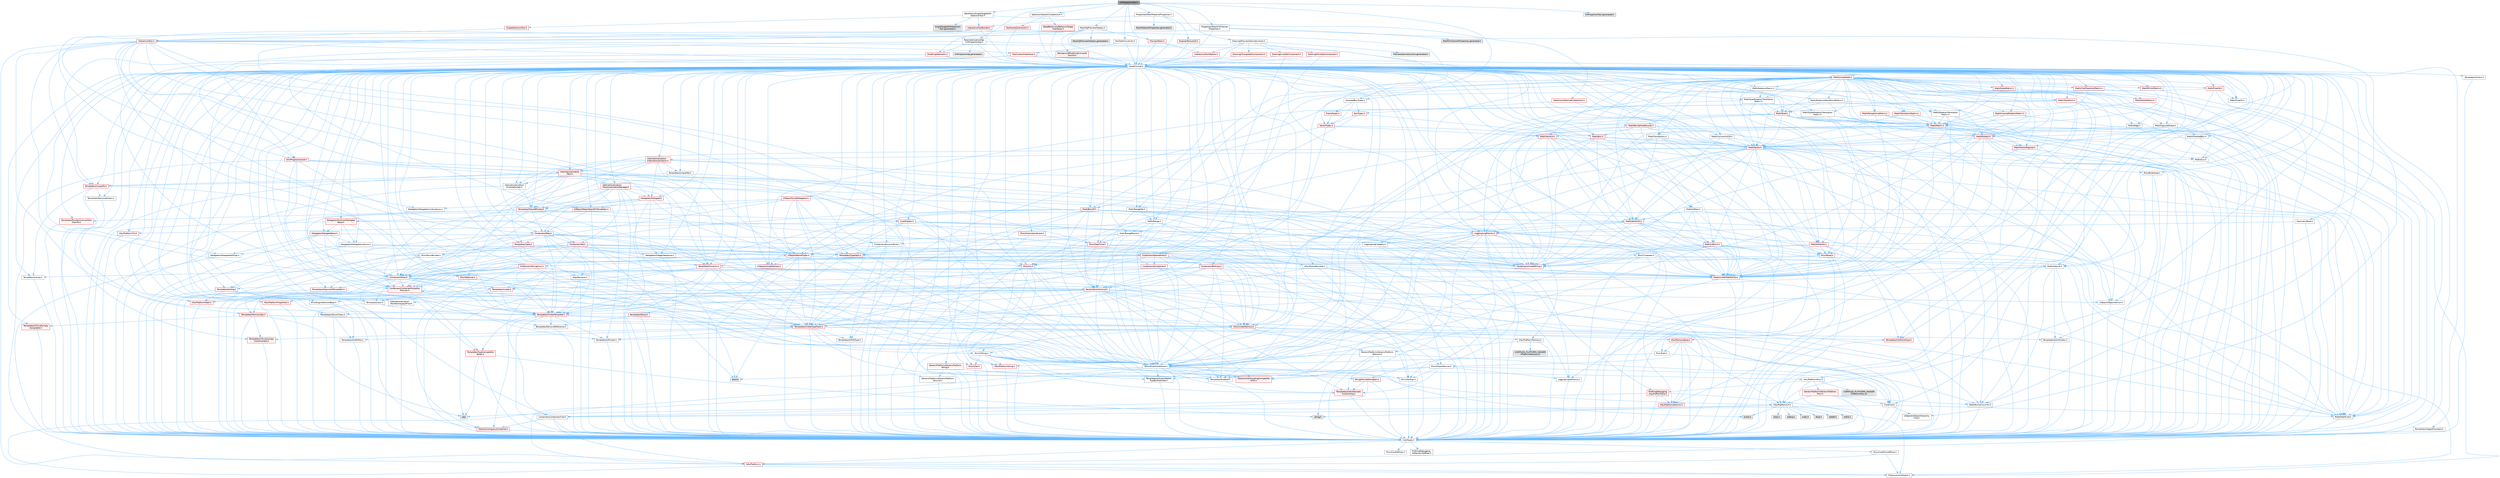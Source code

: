 digraph "UVProjectionTool.h"
{
 // INTERACTIVE_SVG=YES
 // LATEX_PDF_SIZE
  bgcolor="transparent";
  edge [fontname=Helvetica,fontsize=10,labelfontname=Helvetica,labelfontsize=10];
  node [fontname=Helvetica,fontsize=10,shape=box,height=0.2,width=0.4];
  Node1 [id="Node000001",label="UVProjectionTool.h",height=0.2,width=0.4,color="gray40", fillcolor="grey60", style="filled", fontcolor="black",tooltip=" "];
  Node1 -> Node2 [id="edge1_Node000001_Node000002",color="steelblue1",style="solid",tooltip=" "];
  Node2 [id="Node000002",label="CoreMinimal.h",height=0.2,width=0.4,color="grey40", fillcolor="white", style="filled",URL="$d7/d67/CoreMinimal_8h.html",tooltip=" "];
  Node2 -> Node3 [id="edge2_Node000002_Node000003",color="steelblue1",style="solid",tooltip=" "];
  Node3 [id="Node000003",label="CoreTypes.h",height=0.2,width=0.4,color="grey40", fillcolor="white", style="filled",URL="$dc/dec/CoreTypes_8h.html",tooltip=" "];
  Node3 -> Node4 [id="edge3_Node000003_Node000004",color="steelblue1",style="solid",tooltip=" "];
  Node4 [id="Node000004",label="HAL/Platform.h",height=0.2,width=0.4,color="red", fillcolor="#FFF0F0", style="filled",URL="$d9/dd0/Platform_8h.html",tooltip=" "];
  Node4 -> Node8 [id="edge4_Node000004_Node000008",color="steelblue1",style="solid",tooltip=" "];
  Node8 [id="Node000008",label="PreprocessorHelpers.h",height=0.2,width=0.4,color="grey40", fillcolor="white", style="filled",URL="$db/ddb/PreprocessorHelpers_8h.html",tooltip=" "];
  Node3 -> Node14 [id="edge5_Node000003_Node000014",color="steelblue1",style="solid",tooltip=" "];
  Node14 [id="Node000014",label="ProfilingDebugging\l/UMemoryDefines.h",height=0.2,width=0.4,color="grey40", fillcolor="white", style="filled",URL="$d2/da2/UMemoryDefines_8h.html",tooltip=" "];
  Node3 -> Node15 [id="edge6_Node000003_Node000015",color="steelblue1",style="solid",tooltip=" "];
  Node15 [id="Node000015",label="Misc/CoreMiscDefines.h",height=0.2,width=0.4,color="grey40", fillcolor="white", style="filled",URL="$da/d38/CoreMiscDefines_8h.html",tooltip=" "];
  Node15 -> Node4 [id="edge7_Node000015_Node000004",color="steelblue1",style="solid",tooltip=" "];
  Node15 -> Node8 [id="edge8_Node000015_Node000008",color="steelblue1",style="solid",tooltip=" "];
  Node3 -> Node16 [id="edge9_Node000003_Node000016",color="steelblue1",style="solid",tooltip=" "];
  Node16 [id="Node000016",label="Misc/CoreDefines.h",height=0.2,width=0.4,color="grey40", fillcolor="white", style="filled",URL="$d3/dd2/CoreDefines_8h.html",tooltip=" "];
  Node2 -> Node17 [id="edge10_Node000002_Node000017",color="steelblue1",style="solid",tooltip=" "];
  Node17 [id="Node000017",label="CoreFwd.h",height=0.2,width=0.4,color="grey40", fillcolor="white", style="filled",URL="$d1/d1e/CoreFwd_8h.html",tooltip=" "];
  Node17 -> Node3 [id="edge11_Node000017_Node000003",color="steelblue1",style="solid",tooltip=" "];
  Node17 -> Node18 [id="edge12_Node000017_Node000018",color="steelblue1",style="solid",tooltip=" "];
  Node18 [id="Node000018",label="Containers/ContainersFwd.h",height=0.2,width=0.4,color="grey40", fillcolor="white", style="filled",URL="$d4/d0a/ContainersFwd_8h.html",tooltip=" "];
  Node18 -> Node4 [id="edge13_Node000018_Node000004",color="steelblue1",style="solid",tooltip=" "];
  Node18 -> Node3 [id="edge14_Node000018_Node000003",color="steelblue1",style="solid",tooltip=" "];
  Node18 -> Node19 [id="edge15_Node000018_Node000019",color="steelblue1",style="solid",tooltip=" "];
  Node19 [id="Node000019",label="Traits/IsContiguousContainer.h",height=0.2,width=0.4,color="red", fillcolor="#FFF0F0", style="filled",URL="$d5/d3c/IsContiguousContainer_8h.html",tooltip=" "];
  Node19 -> Node3 [id="edge16_Node000019_Node000003",color="steelblue1",style="solid",tooltip=" "];
  Node17 -> Node22 [id="edge17_Node000017_Node000022",color="steelblue1",style="solid",tooltip=" "];
  Node22 [id="Node000022",label="Math/MathFwd.h",height=0.2,width=0.4,color="grey40", fillcolor="white", style="filled",URL="$d2/d10/MathFwd_8h.html",tooltip=" "];
  Node22 -> Node4 [id="edge18_Node000022_Node000004",color="steelblue1",style="solid",tooltip=" "];
  Node17 -> Node23 [id="edge19_Node000017_Node000023",color="steelblue1",style="solid",tooltip=" "];
  Node23 [id="Node000023",label="UObject/UObjectHierarchy\lFwd.h",height=0.2,width=0.4,color="grey40", fillcolor="white", style="filled",URL="$d3/d13/UObjectHierarchyFwd_8h.html",tooltip=" "];
  Node2 -> Node23 [id="edge20_Node000002_Node000023",color="steelblue1",style="solid",tooltip=" "];
  Node2 -> Node18 [id="edge21_Node000002_Node000018",color="steelblue1",style="solid",tooltip=" "];
  Node2 -> Node24 [id="edge22_Node000002_Node000024",color="steelblue1",style="solid",tooltip=" "];
  Node24 [id="Node000024",label="Misc/VarArgs.h",height=0.2,width=0.4,color="grey40", fillcolor="white", style="filled",URL="$d5/d6f/VarArgs_8h.html",tooltip=" "];
  Node24 -> Node3 [id="edge23_Node000024_Node000003",color="steelblue1",style="solid",tooltip=" "];
  Node2 -> Node25 [id="edge24_Node000002_Node000025",color="steelblue1",style="solid",tooltip=" "];
  Node25 [id="Node000025",label="Logging/LogVerbosity.h",height=0.2,width=0.4,color="grey40", fillcolor="white", style="filled",URL="$d2/d8f/LogVerbosity_8h.html",tooltip=" "];
  Node25 -> Node3 [id="edge25_Node000025_Node000003",color="steelblue1",style="solid",tooltip=" "];
  Node2 -> Node26 [id="edge26_Node000002_Node000026",color="steelblue1",style="solid",tooltip=" "];
  Node26 [id="Node000026",label="Misc/OutputDevice.h",height=0.2,width=0.4,color="grey40", fillcolor="white", style="filled",URL="$d7/d32/OutputDevice_8h.html",tooltip=" "];
  Node26 -> Node17 [id="edge27_Node000026_Node000017",color="steelblue1",style="solid",tooltip=" "];
  Node26 -> Node3 [id="edge28_Node000026_Node000003",color="steelblue1",style="solid",tooltip=" "];
  Node26 -> Node25 [id="edge29_Node000026_Node000025",color="steelblue1",style="solid",tooltip=" "];
  Node26 -> Node24 [id="edge30_Node000026_Node000024",color="steelblue1",style="solid",tooltip=" "];
  Node26 -> Node27 [id="edge31_Node000026_Node000027",color="steelblue1",style="solid",tooltip=" "];
  Node27 [id="Node000027",label="Templates/IsArrayOrRefOf\lTypeByPredicate.h",height=0.2,width=0.4,color="grey40", fillcolor="white", style="filled",URL="$d6/da1/IsArrayOrRefOfTypeByPredicate_8h.html",tooltip=" "];
  Node27 -> Node3 [id="edge32_Node000027_Node000003",color="steelblue1",style="solid",tooltip=" "];
  Node26 -> Node28 [id="edge33_Node000026_Node000028",color="steelblue1",style="solid",tooltip=" "];
  Node28 [id="Node000028",label="Templates/IsValidVariadic\lFunctionArg.h",height=0.2,width=0.4,color="red", fillcolor="#FFF0F0", style="filled",URL="$d0/dc8/IsValidVariadicFunctionArg_8h.html",tooltip=" "];
  Node28 -> Node3 [id="edge34_Node000028_Node000003",color="steelblue1",style="solid",tooltip=" "];
  Node26 -> Node30 [id="edge35_Node000026_Node000030",color="steelblue1",style="solid",tooltip=" "];
  Node30 [id="Node000030",label="Traits/IsCharEncodingCompatible\lWith.h",height=0.2,width=0.4,color="red", fillcolor="#FFF0F0", style="filled",URL="$df/dd1/IsCharEncodingCompatibleWith_8h.html",tooltip=" "];
  Node2 -> Node32 [id="edge36_Node000002_Node000032",color="steelblue1",style="solid",tooltip=" "];
  Node32 [id="Node000032",label="HAL/PlatformCrt.h",height=0.2,width=0.4,color="grey40", fillcolor="white", style="filled",URL="$d8/d75/PlatformCrt_8h.html",tooltip=" "];
  Node32 -> Node33 [id="edge37_Node000032_Node000033",color="steelblue1",style="solid",tooltip=" "];
  Node33 [id="Node000033",label="new",height=0.2,width=0.4,color="grey60", fillcolor="#E0E0E0", style="filled",tooltip=" "];
  Node32 -> Node34 [id="edge38_Node000032_Node000034",color="steelblue1",style="solid",tooltip=" "];
  Node34 [id="Node000034",label="wchar.h",height=0.2,width=0.4,color="grey60", fillcolor="#E0E0E0", style="filled",tooltip=" "];
  Node32 -> Node35 [id="edge39_Node000032_Node000035",color="steelblue1",style="solid",tooltip=" "];
  Node35 [id="Node000035",label="stddef.h",height=0.2,width=0.4,color="grey60", fillcolor="#E0E0E0", style="filled",tooltip=" "];
  Node32 -> Node36 [id="edge40_Node000032_Node000036",color="steelblue1",style="solid",tooltip=" "];
  Node36 [id="Node000036",label="stdlib.h",height=0.2,width=0.4,color="grey60", fillcolor="#E0E0E0", style="filled",tooltip=" "];
  Node32 -> Node37 [id="edge41_Node000032_Node000037",color="steelblue1",style="solid",tooltip=" "];
  Node37 [id="Node000037",label="stdio.h",height=0.2,width=0.4,color="grey60", fillcolor="#E0E0E0", style="filled",tooltip=" "];
  Node32 -> Node38 [id="edge42_Node000032_Node000038",color="steelblue1",style="solid",tooltip=" "];
  Node38 [id="Node000038",label="stdarg.h",height=0.2,width=0.4,color="grey60", fillcolor="#E0E0E0", style="filled",tooltip=" "];
  Node32 -> Node39 [id="edge43_Node000032_Node000039",color="steelblue1",style="solid",tooltip=" "];
  Node39 [id="Node000039",label="math.h",height=0.2,width=0.4,color="grey60", fillcolor="#E0E0E0", style="filled",tooltip=" "];
  Node32 -> Node40 [id="edge44_Node000032_Node000040",color="steelblue1",style="solid",tooltip=" "];
  Node40 [id="Node000040",label="float.h",height=0.2,width=0.4,color="grey60", fillcolor="#E0E0E0", style="filled",tooltip=" "];
  Node32 -> Node41 [id="edge45_Node000032_Node000041",color="steelblue1",style="solid",tooltip=" "];
  Node41 [id="Node000041",label="string.h",height=0.2,width=0.4,color="grey60", fillcolor="#E0E0E0", style="filled",tooltip=" "];
  Node2 -> Node42 [id="edge46_Node000002_Node000042",color="steelblue1",style="solid",tooltip=" "];
  Node42 [id="Node000042",label="HAL/PlatformMisc.h",height=0.2,width=0.4,color="grey40", fillcolor="white", style="filled",URL="$d0/df5/PlatformMisc_8h.html",tooltip=" "];
  Node42 -> Node3 [id="edge47_Node000042_Node000003",color="steelblue1",style="solid",tooltip=" "];
  Node42 -> Node43 [id="edge48_Node000042_Node000043",color="steelblue1",style="solid",tooltip=" "];
  Node43 [id="Node000043",label="GenericPlatform/GenericPlatform\lMisc.h",height=0.2,width=0.4,color="red", fillcolor="#FFF0F0", style="filled",URL="$db/d9a/GenericPlatformMisc_8h.html",tooltip=" "];
  Node43 -> Node17 [id="edge49_Node000043_Node000017",color="steelblue1",style="solid",tooltip=" "];
  Node43 -> Node3 [id="edge50_Node000043_Node000003",color="steelblue1",style="solid",tooltip=" "];
  Node43 -> Node32 [id="edge51_Node000043_Node000032",color="steelblue1",style="solid",tooltip=" "];
  Node43 -> Node47 [id="edge52_Node000043_Node000047",color="steelblue1",style="solid",tooltip=" "];
  Node47 [id="Node000047",label="Math/NumericLimits.h",height=0.2,width=0.4,color="grey40", fillcolor="white", style="filled",URL="$df/d1b/NumericLimits_8h.html",tooltip=" "];
  Node47 -> Node3 [id="edge53_Node000047_Node000003",color="steelblue1",style="solid",tooltip=" "];
  Node42 -> Node52 [id="edge54_Node000042_Node000052",color="steelblue1",style="solid",tooltip=" "];
  Node52 [id="Node000052",label="COMPILED_PLATFORM_HEADER\l(PlatformMisc.h)",height=0.2,width=0.4,color="grey60", fillcolor="#E0E0E0", style="filled",tooltip=" "];
  Node42 -> Node53 [id="edge55_Node000042_Node000053",color="steelblue1",style="solid",tooltip=" "];
  Node53 [id="Node000053",label="ProfilingDebugging\l/CpuProfilerTrace.h",height=0.2,width=0.4,color="red", fillcolor="#FFF0F0", style="filled",URL="$da/dcb/CpuProfilerTrace_8h.html",tooltip=" "];
  Node53 -> Node3 [id="edge56_Node000053_Node000003",color="steelblue1",style="solid",tooltip=" "];
  Node53 -> Node18 [id="edge57_Node000053_Node000018",color="steelblue1",style="solid",tooltip=" "];
  Node53 -> Node54 [id="edge58_Node000053_Node000054",color="steelblue1",style="solid",tooltip=" "];
  Node54 [id="Node000054",label="HAL/PlatformAtomics.h",height=0.2,width=0.4,color="red", fillcolor="#FFF0F0", style="filled",URL="$d3/d36/PlatformAtomics_8h.html",tooltip=" "];
  Node54 -> Node3 [id="edge59_Node000054_Node000003",color="steelblue1",style="solid",tooltip=" "];
  Node53 -> Node8 [id="edge60_Node000053_Node000008",color="steelblue1",style="solid",tooltip=" "];
  Node2 -> Node61 [id="edge61_Node000002_Node000061",color="steelblue1",style="solid",tooltip=" "];
  Node61 [id="Node000061",label="Misc/AssertionMacros.h",height=0.2,width=0.4,color="grey40", fillcolor="white", style="filled",URL="$d0/dfa/AssertionMacros_8h.html",tooltip=" "];
  Node61 -> Node3 [id="edge62_Node000061_Node000003",color="steelblue1",style="solid",tooltip=" "];
  Node61 -> Node4 [id="edge63_Node000061_Node000004",color="steelblue1",style="solid",tooltip=" "];
  Node61 -> Node42 [id="edge64_Node000061_Node000042",color="steelblue1",style="solid",tooltip=" "];
  Node61 -> Node8 [id="edge65_Node000061_Node000008",color="steelblue1",style="solid",tooltip=" "];
  Node61 -> Node62 [id="edge66_Node000061_Node000062",color="steelblue1",style="solid",tooltip=" "];
  Node62 [id="Node000062",label="Templates/EnableIf.h",height=0.2,width=0.4,color="grey40", fillcolor="white", style="filled",URL="$d7/d60/EnableIf_8h.html",tooltip=" "];
  Node62 -> Node3 [id="edge67_Node000062_Node000003",color="steelblue1",style="solid",tooltip=" "];
  Node61 -> Node27 [id="edge68_Node000061_Node000027",color="steelblue1",style="solid",tooltip=" "];
  Node61 -> Node28 [id="edge69_Node000061_Node000028",color="steelblue1",style="solid",tooltip=" "];
  Node61 -> Node30 [id="edge70_Node000061_Node000030",color="steelblue1",style="solid",tooltip=" "];
  Node61 -> Node24 [id="edge71_Node000061_Node000024",color="steelblue1",style="solid",tooltip=" "];
  Node61 -> Node63 [id="edge72_Node000061_Node000063",color="steelblue1",style="solid",tooltip=" "];
  Node63 [id="Node000063",label="String/FormatStringSan.h",height=0.2,width=0.4,color="red", fillcolor="#FFF0F0", style="filled",URL="$d3/d8b/FormatStringSan_8h.html",tooltip=" "];
  Node63 -> Node3 [id="edge73_Node000063_Node000003",color="steelblue1",style="solid",tooltip=" "];
  Node63 -> Node28 [id="edge74_Node000063_Node000028",color="steelblue1",style="solid",tooltip=" "];
  Node63 -> Node18 [id="edge75_Node000063_Node000018",color="steelblue1",style="solid",tooltip=" "];
  Node61 -> Node69 [id="edge76_Node000061_Node000069",color="steelblue1",style="solid",tooltip=" "];
  Node69 [id="Node000069",label="atomic",height=0.2,width=0.4,color="grey60", fillcolor="#E0E0E0", style="filled",tooltip=" "];
  Node2 -> Node70 [id="edge77_Node000002_Node000070",color="steelblue1",style="solid",tooltip=" "];
  Node70 [id="Node000070",label="Templates/IsPointer.h",height=0.2,width=0.4,color="grey40", fillcolor="white", style="filled",URL="$d7/d05/IsPointer_8h.html",tooltip=" "];
  Node70 -> Node3 [id="edge78_Node000070_Node000003",color="steelblue1",style="solid",tooltip=" "];
  Node2 -> Node71 [id="edge79_Node000002_Node000071",color="steelblue1",style="solid",tooltip=" "];
  Node71 [id="Node000071",label="HAL/PlatformMemory.h",height=0.2,width=0.4,color="grey40", fillcolor="white", style="filled",URL="$de/d68/PlatformMemory_8h.html",tooltip=" "];
  Node71 -> Node3 [id="edge80_Node000071_Node000003",color="steelblue1",style="solid",tooltip=" "];
  Node71 -> Node72 [id="edge81_Node000071_Node000072",color="steelblue1",style="solid",tooltip=" "];
  Node72 [id="Node000072",label="GenericPlatform/GenericPlatform\lMemory.h",height=0.2,width=0.4,color="grey40", fillcolor="white", style="filled",URL="$dd/d22/GenericPlatformMemory_8h.html",tooltip=" "];
  Node72 -> Node17 [id="edge82_Node000072_Node000017",color="steelblue1",style="solid",tooltip=" "];
  Node72 -> Node3 [id="edge83_Node000072_Node000003",color="steelblue1",style="solid",tooltip=" "];
  Node72 -> Node73 [id="edge84_Node000072_Node000073",color="steelblue1",style="solid",tooltip=" "];
  Node73 [id="Node000073",label="HAL/PlatformString.h",height=0.2,width=0.4,color="red", fillcolor="#FFF0F0", style="filled",URL="$db/db5/PlatformString_8h.html",tooltip=" "];
  Node73 -> Node3 [id="edge85_Node000073_Node000003",color="steelblue1",style="solid",tooltip=" "];
  Node72 -> Node41 [id="edge86_Node000072_Node000041",color="steelblue1",style="solid",tooltip=" "];
  Node72 -> Node34 [id="edge87_Node000072_Node000034",color="steelblue1",style="solid",tooltip=" "];
  Node71 -> Node75 [id="edge88_Node000071_Node000075",color="steelblue1",style="solid",tooltip=" "];
  Node75 [id="Node000075",label="COMPILED_PLATFORM_HEADER\l(PlatformMemory.h)",height=0.2,width=0.4,color="grey60", fillcolor="#E0E0E0", style="filled",tooltip=" "];
  Node2 -> Node54 [id="edge89_Node000002_Node000054",color="steelblue1",style="solid",tooltip=" "];
  Node2 -> Node76 [id="edge90_Node000002_Node000076",color="steelblue1",style="solid",tooltip=" "];
  Node76 [id="Node000076",label="Misc/Exec.h",height=0.2,width=0.4,color="grey40", fillcolor="white", style="filled",URL="$de/ddb/Exec_8h.html",tooltip=" "];
  Node76 -> Node3 [id="edge91_Node000076_Node000003",color="steelblue1",style="solid",tooltip=" "];
  Node76 -> Node61 [id="edge92_Node000076_Node000061",color="steelblue1",style="solid",tooltip=" "];
  Node2 -> Node77 [id="edge93_Node000002_Node000077",color="steelblue1",style="solid",tooltip=" "];
  Node77 [id="Node000077",label="HAL/MemoryBase.h",height=0.2,width=0.4,color="red", fillcolor="#FFF0F0", style="filled",URL="$d6/d9f/MemoryBase_8h.html",tooltip=" "];
  Node77 -> Node3 [id="edge94_Node000077_Node000003",color="steelblue1",style="solid",tooltip=" "];
  Node77 -> Node54 [id="edge95_Node000077_Node000054",color="steelblue1",style="solid",tooltip=" "];
  Node77 -> Node32 [id="edge96_Node000077_Node000032",color="steelblue1",style="solid",tooltip=" "];
  Node77 -> Node76 [id="edge97_Node000077_Node000076",color="steelblue1",style="solid",tooltip=" "];
  Node77 -> Node26 [id="edge98_Node000077_Node000026",color="steelblue1",style="solid",tooltip=" "];
  Node2 -> Node87 [id="edge99_Node000002_Node000087",color="steelblue1",style="solid",tooltip=" "];
  Node87 [id="Node000087",label="HAL/UnrealMemory.h",height=0.2,width=0.4,color="red", fillcolor="#FFF0F0", style="filled",URL="$d9/d96/UnrealMemory_8h.html",tooltip=" "];
  Node87 -> Node3 [id="edge100_Node000087_Node000003",color="steelblue1",style="solid",tooltip=" "];
  Node87 -> Node72 [id="edge101_Node000087_Node000072",color="steelblue1",style="solid",tooltip=" "];
  Node87 -> Node77 [id="edge102_Node000087_Node000077",color="steelblue1",style="solid",tooltip=" "];
  Node87 -> Node71 [id="edge103_Node000087_Node000071",color="steelblue1",style="solid",tooltip=" "];
  Node87 -> Node70 [id="edge104_Node000087_Node000070",color="steelblue1",style="solid",tooltip=" "];
  Node2 -> Node89 [id="edge105_Node000002_Node000089",color="steelblue1",style="solid",tooltip=" "];
  Node89 [id="Node000089",label="Templates/IsArithmetic.h",height=0.2,width=0.4,color="grey40", fillcolor="white", style="filled",URL="$d2/d5d/IsArithmetic_8h.html",tooltip=" "];
  Node89 -> Node3 [id="edge106_Node000089_Node000003",color="steelblue1",style="solid",tooltip=" "];
  Node2 -> Node83 [id="edge107_Node000002_Node000083",color="steelblue1",style="solid",tooltip=" "];
  Node83 [id="Node000083",label="Templates/AndOrNot.h",height=0.2,width=0.4,color="grey40", fillcolor="white", style="filled",URL="$db/d0a/AndOrNot_8h.html",tooltip=" "];
  Node83 -> Node3 [id="edge108_Node000083_Node000003",color="steelblue1",style="solid",tooltip=" "];
  Node2 -> Node90 [id="edge109_Node000002_Node000090",color="steelblue1",style="solid",tooltip=" "];
  Node90 [id="Node000090",label="Templates/IsPODType.h",height=0.2,width=0.4,color="grey40", fillcolor="white", style="filled",URL="$d7/db1/IsPODType_8h.html",tooltip=" "];
  Node90 -> Node3 [id="edge110_Node000090_Node000003",color="steelblue1",style="solid",tooltip=" "];
  Node2 -> Node91 [id="edge111_Node000002_Node000091",color="steelblue1",style="solid",tooltip=" "];
  Node91 [id="Node000091",label="Templates/IsUECoreType.h",height=0.2,width=0.4,color="red", fillcolor="#FFF0F0", style="filled",URL="$d1/db8/IsUECoreType_8h.html",tooltip=" "];
  Node91 -> Node3 [id="edge112_Node000091_Node000003",color="steelblue1",style="solid",tooltip=" "];
  Node2 -> Node84 [id="edge113_Node000002_Node000084",color="steelblue1",style="solid",tooltip=" "];
  Node84 [id="Node000084",label="Templates/IsTriviallyCopy\lConstructible.h",height=0.2,width=0.4,color="red", fillcolor="#FFF0F0", style="filled",URL="$d3/d78/IsTriviallyCopyConstructible_8h.html",tooltip=" "];
  Node84 -> Node3 [id="edge114_Node000084_Node000003",color="steelblue1",style="solid",tooltip=" "];
  Node2 -> Node92 [id="edge115_Node000002_Node000092",color="steelblue1",style="solid",tooltip=" "];
  Node92 [id="Node000092",label="Templates/UnrealTypeTraits.h",height=0.2,width=0.4,color="red", fillcolor="#FFF0F0", style="filled",URL="$d2/d2d/UnrealTypeTraits_8h.html",tooltip=" "];
  Node92 -> Node3 [id="edge116_Node000092_Node000003",color="steelblue1",style="solid",tooltip=" "];
  Node92 -> Node70 [id="edge117_Node000092_Node000070",color="steelblue1",style="solid",tooltip=" "];
  Node92 -> Node61 [id="edge118_Node000092_Node000061",color="steelblue1",style="solid",tooltip=" "];
  Node92 -> Node83 [id="edge119_Node000092_Node000083",color="steelblue1",style="solid",tooltip=" "];
  Node92 -> Node62 [id="edge120_Node000092_Node000062",color="steelblue1",style="solid",tooltip=" "];
  Node92 -> Node89 [id="edge121_Node000092_Node000089",color="steelblue1",style="solid",tooltip=" "];
  Node92 -> Node90 [id="edge122_Node000092_Node000090",color="steelblue1",style="solid",tooltip=" "];
  Node92 -> Node91 [id="edge123_Node000092_Node000091",color="steelblue1",style="solid",tooltip=" "];
  Node92 -> Node84 [id="edge124_Node000092_Node000084",color="steelblue1",style="solid",tooltip=" "];
  Node2 -> Node62 [id="edge125_Node000002_Node000062",color="steelblue1",style="solid",tooltip=" "];
  Node2 -> Node94 [id="edge126_Node000002_Node000094",color="steelblue1",style="solid",tooltip=" "];
  Node94 [id="Node000094",label="Templates/RemoveReference.h",height=0.2,width=0.4,color="grey40", fillcolor="white", style="filled",URL="$da/dbe/RemoveReference_8h.html",tooltip=" "];
  Node94 -> Node3 [id="edge127_Node000094_Node000003",color="steelblue1",style="solid",tooltip=" "];
  Node2 -> Node95 [id="edge128_Node000002_Node000095",color="steelblue1",style="solid",tooltip=" "];
  Node95 [id="Node000095",label="Templates/IntegralConstant.h",height=0.2,width=0.4,color="grey40", fillcolor="white", style="filled",URL="$db/d1b/IntegralConstant_8h.html",tooltip=" "];
  Node95 -> Node3 [id="edge129_Node000095_Node000003",color="steelblue1",style="solid",tooltip=" "];
  Node2 -> Node96 [id="edge130_Node000002_Node000096",color="steelblue1",style="solid",tooltip=" "];
  Node96 [id="Node000096",label="Templates/IsClass.h",height=0.2,width=0.4,color="grey40", fillcolor="white", style="filled",URL="$db/dcb/IsClass_8h.html",tooltip=" "];
  Node96 -> Node3 [id="edge131_Node000096_Node000003",color="steelblue1",style="solid",tooltip=" "];
  Node2 -> Node97 [id="edge132_Node000002_Node000097",color="steelblue1",style="solid",tooltip=" "];
  Node97 [id="Node000097",label="Templates/TypeCompatible\lBytes.h",height=0.2,width=0.4,color="red", fillcolor="#FFF0F0", style="filled",URL="$df/d0a/TypeCompatibleBytes_8h.html",tooltip=" "];
  Node97 -> Node3 [id="edge133_Node000097_Node000003",color="steelblue1",style="solid",tooltip=" "];
  Node97 -> Node41 [id="edge134_Node000097_Node000041",color="steelblue1",style="solid",tooltip=" "];
  Node97 -> Node33 [id="edge135_Node000097_Node000033",color="steelblue1",style="solid",tooltip=" "];
  Node2 -> Node19 [id="edge136_Node000002_Node000019",color="steelblue1",style="solid",tooltip=" "];
  Node2 -> Node98 [id="edge137_Node000002_Node000098",color="steelblue1",style="solid",tooltip=" "];
  Node98 [id="Node000098",label="Templates/UnrealTemplate.h",height=0.2,width=0.4,color="red", fillcolor="#FFF0F0", style="filled",URL="$d4/d24/UnrealTemplate_8h.html",tooltip=" "];
  Node98 -> Node3 [id="edge138_Node000098_Node000003",color="steelblue1",style="solid",tooltip=" "];
  Node98 -> Node70 [id="edge139_Node000098_Node000070",color="steelblue1",style="solid",tooltip=" "];
  Node98 -> Node87 [id="edge140_Node000098_Node000087",color="steelblue1",style="solid",tooltip=" "];
  Node98 -> Node92 [id="edge141_Node000098_Node000092",color="steelblue1",style="solid",tooltip=" "];
  Node98 -> Node94 [id="edge142_Node000098_Node000094",color="steelblue1",style="solid",tooltip=" "];
  Node98 -> Node97 [id="edge143_Node000098_Node000097",color="steelblue1",style="solid",tooltip=" "];
  Node98 -> Node19 [id="edge144_Node000098_Node000019",color="steelblue1",style="solid",tooltip=" "];
  Node2 -> Node47 [id="edge145_Node000002_Node000047",color="steelblue1",style="solid",tooltip=" "];
  Node2 -> Node102 [id="edge146_Node000002_Node000102",color="steelblue1",style="solid",tooltip=" "];
  Node102 [id="Node000102",label="HAL/PlatformMath.h",height=0.2,width=0.4,color="red", fillcolor="#FFF0F0", style="filled",URL="$dc/d53/PlatformMath_8h.html",tooltip=" "];
  Node102 -> Node3 [id="edge147_Node000102_Node000003",color="steelblue1",style="solid",tooltip=" "];
  Node2 -> Node85 [id="edge148_Node000002_Node000085",color="steelblue1",style="solid",tooltip=" "];
  Node85 [id="Node000085",label="Templates/IsTriviallyCopy\lAssignable.h",height=0.2,width=0.4,color="red", fillcolor="#FFF0F0", style="filled",URL="$d2/df2/IsTriviallyCopyAssignable_8h.html",tooltip=" "];
  Node85 -> Node3 [id="edge149_Node000085_Node000003",color="steelblue1",style="solid",tooltip=" "];
  Node2 -> Node110 [id="edge150_Node000002_Node000110",color="steelblue1",style="solid",tooltip=" "];
  Node110 [id="Node000110",label="Templates/MemoryOps.h",height=0.2,width=0.4,color="red", fillcolor="#FFF0F0", style="filled",URL="$db/dea/MemoryOps_8h.html",tooltip=" "];
  Node110 -> Node3 [id="edge151_Node000110_Node000003",color="steelblue1",style="solid",tooltip=" "];
  Node110 -> Node87 [id="edge152_Node000110_Node000087",color="steelblue1",style="solid",tooltip=" "];
  Node110 -> Node85 [id="edge153_Node000110_Node000085",color="steelblue1",style="solid",tooltip=" "];
  Node110 -> Node84 [id="edge154_Node000110_Node000084",color="steelblue1",style="solid",tooltip=" "];
  Node110 -> Node92 [id="edge155_Node000110_Node000092",color="steelblue1",style="solid",tooltip=" "];
  Node110 -> Node33 [id="edge156_Node000110_Node000033",color="steelblue1",style="solid",tooltip=" "];
  Node2 -> Node111 [id="edge157_Node000002_Node000111",color="steelblue1",style="solid",tooltip=" "];
  Node111 [id="Node000111",label="Containers/ContainerAllocation\lPolicies.h",height=0.2,width=0.4,color="red", fillcolor="#FFF0F0", style="filled",URL="$d7/dff/ContainerAllocationPolicies_8h.html",tooltip=" "];
  Node111 -> Node3 [id="edge158_Node000111_Node000003",color="steelblue1",style="solid",tooltip=" "];
  Node111 -> Node111 [id="edge159_Node000111_Node000111",color="steelblue1",style="solid",tooltip=" "];
  Node111 -> Node102 [id="edge160_Node000111_Node000102",color="steelblue1",style="solid",tooltip=" "];
  Node111 -> Node87 [id="edge161_Node000111_Node000087",color="steelblue1",style="solid",tooltip=" "];
  Node111 -> Node47 [id="edge162_Node000111_Node000047",color="steelblue1",style="solid",tooltip=" "];
  Node111 -> Node61 [id="edge163_Node000111_Node000061",color="steelblue1",style="solid",tooltip=" "];
  Node111 -> Node110 [id="edge164_Node000111_Node000110",color="steelblue1",style="solid",tooltip=" "];
  Node111 -> Node97 [id="edge165_Node000111_Node000097",color="steelblue1",style="solid",tooltip=" "];
  Node2 -> Node114 [id="edge166_Node000002_Node000114",color="steelblue1",style="solid",tooltip=" "];
  Node114 [id="Node000114",label="Templates/IsEnumClass.h",height=0.2,width=0.4,color="grey40", fillcolor="white", style="filled",URL="$d7/d15/IsEnumClass_8h.html",tooltip=" "];
  Node114 -> Node3 [id="edge167_Node000114_Node000003",color="steelblue1",style="solid",tooltip=" "];
  Node114 -> Node83 [id="edge168_Node000114_Node000083",color="steelblue1",style="solid",tooltip=" "];
  Node2 -> Node115 [id="edge169_Node000002_Node000115",color="steelblue1",style="solid",tooltip=" "];
  Node115 [id="Node000115",label="HAL/PlatformProperties.h",height=0.2,width=0.4,color="red", fillcolor="#FFF0F0", style="filled",URL="$d9/db0/PlatformProperties_8h.html",tooltip=" "];
  Node115 -> Node3 [id="edge170_Node000115_Node000003",color="steelblue1",style="solid",tooltip=" "];
  Node2 -> Node118 [id="edge171_Node000002_Node000118",color="steelblue1",style="solid",tooltip=" "];
  Node118 [id="Node000118",label="Misc/EngineVersionBase.h",height=0.2,width=0.4,color="grey40", fillcolor="white", style="filled",URL="$d5/d2b/EngineVersionBase_8h.html",tooltip=" "];
  Node118 -> Node3 [id="edge172_Node000118_Node000003",color="steelblue1",style="solid",tooltip=" "];
  Node2 -> Node119 [id="edge173_Node000002_Node000119",color="steelblue1",style="solid",tooltip=" "];
  Node119 [id="Node000119",label="Internationalization\l/TextNamespaceFwd.h",height=0.2,width=0.4,color="grey40", fillcolor="white", style="filled",URL="$d8/d97/TextNamespaceFwd_8h.html",tooltip=" "];
  Node119 -> Node3 [id="edge174_Node000119_Node000003",color="steelblue1",style="solid",tooltip=" "];
  Node2 -> Node120 [id="edge175_Node000002_Node000120",color="steelblue1",style="solid",tooltip=" "];
  Node120 [id="Node000120",label="Serialization/Archive.h",height=0.2,width=0.4,color="red", fillcolor="#FFF0F0", style="filled",URL="$d7/d3b/Archive_8h.html",tooltip=" "];
  Node120 -> Node17 [id="edge176_Node000120_Node000017",color="steelblue1",style="solid",tooltip=" "];
  Node120 -> Node3 [id="edge177_Node000120_Node000003",color="steelblue1",style="solid",tooltip=" "];
  Node120 -> Node115 [id="edge178_Node000120_Node000115",color="steelblue1",style="solid",tooltip=" "];
  Node120 -> Node119 [id="edge179_Node000120_Node000119",color="steelblue1",style="solid",tooltip=" "];
  Node120 -> Node22 [id="edge180_Node000120_Node000022",color="steelblue1",style="solid",tooltip=" "];
  Node120 -> Node61 [id="edge181_Node000120_Node000061",color="steelblue1",style="solid",tooltip=" "];
  Node120 -> Node118 [id="edge182_Node000120_Node000118",color="steelblue1",style="solid",tooltip=" "];
  Node120 -> Node24 [id="edge183_Node000120_Node000024",color="steelblue1",style="solid",tooltip=" "];
  Node120 -> Node62 [id="edge184_Node000120_Node000062",color="steelblue1",style="solid",tooltip=" "];
  Node120 -> Node27 [id="edge185_Node000120_Node000027",color="steelblue1",style="solid",tooltip=" "];
  Node120 -> Node114 [id="edge186_Node000120_Node000114",color="steelblue1",style="solid",tooltip=" "];
  Node120 -> Node28 [id="edge187_Node000120_Node000028",color="steelblue1",style="solid",tooltip=" "];
  Node120 -> Node98 [id="edge188_Node000120_Node000098",color="steelblue1",style="solid",tooltip=" "];
  Node120 -> Node30 [id="edge189_Node000120_Node000030",color="steelblue1",style="solid",tooltip=" "];
  Node120 -> Node123 [id="edge190_Node000120_Node000123",color="steelblue1",style="solid",tooltip=" "];
  Node123 [id="Node000123",label="UObject/ObjectVersion.h",height=0.2,width=0.4,color="grey40", fillcolor="white", style="filled",URL="$da/d63/ObjectVersion_8h.html",tooltip=" "];
  Node123 -> Node3 [id="edge191_Node000123_Node000003",color="steelblue1",style="solid",tooltip=" "];
  Node2 -> Node124 [id="edge192_Node000002_Node000124",color="steelblue1",style="solid",tooltip=" "];
  Node124 [id="Node000124",label="Templates/Less.h",height=0.2,width=0.4,color="grey40", fillcolor="white", style="filled",URL="$de/dc8/Less_8h.html",tooltip=" "];
  Node124 -> Node3 [id="edge193_Node000124_Node000003",color="steelblue1",style="solid",tooltip=" "];
  Node124 -> Node98 [id="edge194_Node000124_Node000098",color="steelblue1",style="solid",tooltip=" "];
  Node2 -> Node125 [id="edge195_Node000002_Node000125",color="steelblue1",style="solid",tooltip=" "];
  Node125 [id="Node000125",label="Templates/Sorting.h",height=0.2,width=0.4,color="red", fillcolor="#FFF0F0", style="filled",URL="$d3/d9e/Sorting_8h.html",tooltip=" "];
  Node125 -> Node3 [id="edge196_Node000125_Node000003",color="steelblue1",style="solid",tooltip=" "];
  Node125 -> Node102 [id="edge197_Node000125_Node000102",color="steelblue1",style="solid",tooltip=" "];
  Node125 -> Node124 [id="edge198_Node000125_Node000124",color="steelblue1",style="solid",tooltip=" "];
  Node2 -> Node136 [id="edge199_Node000002_Node000136",color="steelblue1",style="solid",tooltip=" "];
  Node136 [id="Node000136",label="Misc/Char.h",height=0.2,width=0.4,color="red", fillcolor="#FFF0F0", style="filled",URL="$d0/d58/Char_8h.html",tooltip=" "];
  Node136 -> Node3 [id="edge200_Node000136_Node000003",color="steelblue1",style="solid",tooltip=" "];
  Node2 -> Node139 [id="edge201_Node000002_Node000139",color="steelblue1",style="solid",tooltip=" "];
  Node139 [id="Node000139",label="GenericPlatform/GenericPlatform\lStricmp.h",height=0.2,width=0.4,color="grey40", fillcolor="white", style="filled",URL="$d2/d86/GenericPlatformStricmp_8h.html",tooltip=" "];
  Node139 -> Node3 [id="edge202_Node000139_Node000003",color="steelblue1",style="solid",tooltip=" "];
  Node2 -> Node140 [id="edge203_Node000002_Node000140",color="steelblue1",style="solid",tooltip=" "];
  Node140 [id="Node000140",label="GenericPlatform/GenericPlatform\lString.h",height=0.2,width=0.4,color="red", fillcolor="#FFF0F0", style="filled",URL="$dd/d20/GenericPlatformString_8h.html",tooltip=" "];
  Node140 -> Node3 [id="edge204_Node000140_Node000003",color="steelblue1",style="solid",tooltip=" "];
  Node140 -> Node139 [id="edge205_Node000140_Node000139",color="steelblue1",style="solid",tooltip=" "];
  Node140 -> Node62 [id="edge206_Node000140_Node000062",color="steelblue1",style="solid",tooltip=" "];
  Node140 -> Node30 [id="edge207_Node000140_Node000030",color="steelblue1",style="solid",tooltip=" "];
  Node2 -> Node73 [id="edge208_Node000002_Node000073",color="steelblue1",style="solid",tooltip=" "];
  Node2 -> Node143 [id="edge209_Node000002_Node000143",color="steelblue1",style="solid",tooltip=" "];
  Node143 [id="Node000143",label="Misc/CString.h",height=0.2,width=0.4,color="grey40", fillcolor="white", style="filled",URL="$d2/d49/CString_8h.html",tooltip=" "];
  Node143 -> Node3 [id="edge210_Node000143_Node000003",color="steelblue1",style="solid",tooltip=" "];
  Node143 -> Node32 [id="edge211_Node000143_Node000032",color="steelblue1",style="solid",tooltip=" "];
  Node143 -> Node73 [id="edge212_Node000143_Node000073",color="steelblue1",style="solid",tooltip=" "];
  Node143 -> Node61 [id="edge213_Node000143_Node000061",color="steelblue1",style="solid",tooltip=" "];
  Node143 -> Node136 [id="edge214_Node000143_Node000136",color="steelblue1",style="solid",tooltip=" "];
  Node143 -> Node24 [id="edge215_Node000143_Node000024",color="steelblue1",style="solid",tooltip=" "];
  Node143 -> Node27 [id="edge216_Node000143_Node000027",color="steelblue1",style="solid",tooltip=" "];
  Node143 -> Node28 [id="edge217_Node000143_Node000028",color="steelblue1",style="solid",tooltip=" "];
  Node143 -> Node30 [id="edge218_Node000143_Node000030",color="steelblue1",style="solid",tooltip=" "];
  Node2 -> Node144 [id="edge219_Node000002_Node000144",color="steelblue1",style="solid",tooltip=" "];
  Node144 [id="Node000144",label="Misc/Crc.h",height=0.2,width=0.4,color="red", fillcolor="#FFF0F0", style="filled",URL="$d4/dd2/Crc_8h.html",tooltip=" "];
  Node144 -> Node3 [id="edge220_Node000144_Node000003",color="steelblue1",style="solid",tooltip=" "];
  Node144 -> Node73 [id="edge221_Node000144_Node000073",color="steelblue1",style="solid",tooltip=" "];
  Node144 -> Node61 [id="edge222_Node000144_Node000061",color="steelblue1",style="solid",tooltip=" "];
  Node144 -> Node143 [id="edge223_Node000144_Node000143",color="steelblue1",style="solid",tooltip=" "];
  Node144 -> Node136 [id="edge224_Node000144_Node000136",color="steelblue1",style="solid",tooltip=" "];
  Node144 -> Node92 [id="edge225_Node000144_Node000092",color="steelblue1",style="solid",tooltip=" "];
  Node2 -> Node135 [id="edge226_Node000002_Node000135",color="steelblue1",style="solid",tooltip=" "];
  Node135 [id="Node000135",label="Math/UnrealMathUtility.h",height=0.2,width=0.4,color="red", fillcolor="#FFF0F0", style="filled",URL="$db/db8/UnrealMathUtility_8h.html",tooltip=" "];
  Node135 -> Node3 [id="edge227_Node000135_Node000003",color="steelblue1",style="solid",tooltip=" "];
  Node135 -> Node61 [id="edge228_Node000135_Node000061",color="steelblue1",style="solid",tooltip=" "];
  Node135 -> Node102 [id="edge229_Node000135_Node000102",color="steelblue1",style="solid",tooltip=" "];
  Node135 -> Node22 [id="edge230_Node000135_Node000022",color="steelblue1",style="solid",tooltip=" "];
  Node2 -> Node145 [id="edge231_Node000002_Node000145",color="steelblue1",style="solid",tooltip=" "];
  Node145 [id="Node000145",label="Containers/UnrealString.h",height=0.2,width=0.4,color="red", fillcolor="#FFF0F0", style="filled",URL="$d5/dba/UnrealString_8h.html",tooltip=" "];
  Node2 -> Node149 [id="edge232_Node000002_Node000149",color="steelblue1",style="solid",tooltip=" "];
  Node149 [id="Node000149",label="Containers/Array.h",height=0.2,width=0.4,color="red", fillcolor="#FFF0F0", style="filled",URL="$df/dd0/Array_8h.html",tooltip=" "];
  Node149 -> Node3 [id="edge233_Node000149_Node000003",color="steelblue1",style="solid",tooltip=" "];
  Node149 -> Node61 [id="edge234_Node000149_Node000061",color="steelblue1",style="solid",tooltip=" "];
  Node149 -> Node87 [id="edge235_Node000149_Node000087",color="steelblue1",style="solid",tooltip=" "];
  Node149 -> Node92 [id="edge236_Node000149_Node000092",color="steelblue1",style="solid",tooltip=" "];
  Node149 -> Node98 [id="edge237_Node000149_Node000098",color="steelblue1",style="solid",tooltip=" "];
  Node149 -> Node111 [id="edge238_Node000149_Node000111",color="steelblue1",style="solid",tooltip=" "];
  Node149 -> Node120 [id="edge239_Node000149_Node000120",color="steelblue1",style="solid",tooltip=" "];
  Node149 -> Node128 [id="edge240_Node000149_Node000128",color="steelblue1",style="solid",tooltip=" "];
  Node128 [id="Node000128",label="Templates/Invoke.h",height=0.2,width=0.4,color="red", fillcolor="#FFF0F0", style="filled",URL="$d7/deb/Invoke_8h.html",tooltip=" "];
  Node128 -> Node3 [id="edge241_Node000128_Node000003",color="steelblue1",style="solid",tooltip=" "];
  Node128 -> Node98 [id="edge242_Node000128_Node000098",color="steelblue1",style="solid",tooltip=" "];
  Node149 -> Node124 [id="edge243_Node000149_Node000124",color="steelblue1",style="solid",tooltip=" "];
  Node149 -> Node125 [id="edge244_Node000149_Node000125",color="steelblue1",style="solid",tooltip=" "];
  Node149 -> Node172 [id="edge245_Node000149_Node000172",color="steelblue1",style="solid",tooltip=" "];
  Node172 [id="Node000172",label="Templates/AlignmentTemplates.h",height=0.2,width=0.4,color="red", fillcolor="#FFF0F0", style="filled",URL="$dd/d32/AlignmentTemplates_8h.html",tooltip=" "];
  Node172 -> Node3 [id="edge246_Node000172_Node000003",color="steelblue1",style="solid",tooltip=" "];
  Node172 -> Node70 [id="edge247_Node000172_Node000070",color="steelblue1",style="solid",tooltip=" "];
  Node2 -> Node173 [id="edge248_Node000002_Node000173",color="steelblue1",style="solid",tooltip=" "];
  Node173 [id="Node000173",label="Misc/FrameNumber.h",height=0.2,width=0.4,color="grey40", fillcolor="white", style="filled",URL="$dd/dbd/FrameNumber_8h.html",tooltip=" "];
  Node173 -> Node3 [id="edge249_Node000173_Node000003",color="steelblue1",style="solid",tooltip=" "];
  Node173 -> Node47 [id="edge250_Node000173_Node000047",color="steelblue1",style="solid",tooltip=" "];
  Node173 -> Node135 [id="edge251_Node000173_Node000135",color="steelblue1",style="solid",tooltip=" "];
  Node173 -> Node62 [id="edge252_Node000173_Node000062",color="steelblue1",style="solid",tooltip=" "];
  Node173 -> Node92 [id="edge253_Node000173_Node000092",color="steelblue1",style="solid",tooltip=" "];
  Node2 -> Node174 [id="edge254_Node000002_Node000174",color="steelblue1",style="solid",tooltip=" "];
  Node174 [id="Node000174",label="Misc/Timespan.h",height=0.2,width=0.4,color="grey40", fillcolor="white", style="filled",URL="$da/dd9/Timespan_8h.html",tooltip=" "];
  Node174 -> Node3 [id="edge255_Node000174_Node000003",color="steelblue1",style="solid",tooltip=" "];
  Node174 -> Node175 [id="edge256_Node000174_Node000175",color="steelblue1",style="solid",tooltip=" "];
  Node175 [id="Node000175",label="Math/Interval.h",height=0.2,width=0.4,color="grey40", fillcolor="white", style="filled",URL="$d1/d55/Interval_8h.html",tooltip=" "];
  Node175 -> Node3 [id="edge257_Node000175_Node000003",color="steelblue1",style="solid",tooltip=" "];
  Node175 -> Node89 [id="edge258_Node000175_Node000089",color="steelblue1",style="solid",tooltip=" "];
  Node175 -> Node92 [id="edge259_Node000175_Node000092",color="steelblue1",style="solid",tooltip=" "];
  Node175 -> Node47 [id="edge260_Node000175_Node000047",color="steelblue1",style="solid",tooltip=" "];
  Node175 -> Node135 [id="edge261_Node000175_Node000135",color="steelblue1",style="solid",tooltip=" "];
  Node174 -> Node135 [id="edge262_Node000174_Node000135",color="steelblue1",style="solid",tooltip=" "];
  Node174 -> Node61 [id="edge263_Node000174_Node000061",color="steelblue1",style="solid",tooltip=" "];
  Node2 -> Node176 [id="edge264_Node000002_Node000176",color="steelblue1",style="solid",tooltip=" "];
  Node176 [id="Node000176",label="Containers/StringConv.h",height=0.2,width=0.4,color="red", fillcolor="#FFF0F0", style="filled",URL="$d3/ddf/StringConv_8h.html",tooltip=" "];
  Node176 -> Node3 [id="edge265_Node000176_Node000003",color="steelblue1",style="solid",tooltip=" "];
  Node176 -> Node61 [id="edge266_Node000176_Node000061",color="steelblue1",style="solid",tooltip=" "];
  Node176 -> Node111 [id="edge267_Node000176_Node000111",color="steelblue1",style="solid",tooltip=" "];
  Node176 -> Node149 [id="edge268_Node000176_Node000149",color="steelblue1",style="solid",tooltip=" "];
  Node176 -> Node143 [id="edge269_Node000176_Node000143",color="steelblue1",style="solid",tooltip=" "];
  Node176 -> Node177 [id="edge270_Node000176_Node000177",color="steelblue1",style="solid",tooltip=" "];
  Node177 [id="Node000177",label="Templates/IsArray.h",height=0.2,width=0.4,color="grey40", fillcolor="white", style="filled",URL="$d8/d8d/IsArray_8h.html",tooltip=" "];
  Node177 -> Node3 [id="edge271_Node000177_Node000003",color="steelblue1",style="solid",tooltip=" "];
  Node176 -> Node98 [id="edge272_Node000176_Node000098",color="steelblue1",style="solid",tooltip=" "];
  Node176 -> Node92 [id="edge273_Node000176_Node000092",color="steelblue1",style="solid",tooltip=" "];
  Node176 -> Node30 [id="edge274_Node000176_Node000030",color="steelblue1",style="solid",tooltip=" "];
  Node176 -> Node19 [id="edge275_Node000176_Node000019",color="steelblue1",style="solid",tooltip=" "];
  Node2 -> Node178 [id="edge276_Node000002_Node000178",color="steelblue1",style="solid",tooltip=" "];
  Node178 [id="Node000178",label="UObject/UnrealNames.h",height=0.2,width=0.4,color="red", fillcolor="#FFF0F0", style="filled",URL="$d8/db1/UnrealNames_8h.html",tooltip=" "];
  Node178 -> Node3 [id="edge277_Node000178_Node000003",color="steelblue1",style="solid",tooltip=" "];
  Node2 -> Node180 [id="edge278_Node000002_Node000180",color="steelblue1",style="solid",tooltip=" "];
  Node180 [id="Node000180",label="UObject/NameTypes.h",height=0.2,width=0.4,color="red", fillcolor="#FFF0F0", style="filled",URL="$d6/d35/NameTypes_8h.html",tooltip=" "];
  Node180 -> Node3 [id="edge279_Node000180_Node000003",color="steelblue1",style="solid",tooltip=" "];
  Node180 -> Node61 [id="edge280_Node000180_Node000061",color="steelblue1",style="solid",tooltip=" "];
  Node180 -> Node87 [id="edge281_Node000180_Node000087",color="steelblue1",style="solid",tooltip=" "];
  Node180 -> Node92 [id="edge282_Node000180_Node000092",color="steelblue1",style="solid",tooltip=" "];
  Node180 -> Node98 [id="edge283_Node000180_Node000098",color="steelblue1",style="solid",tooltip=" "];
  Node180 -> Node145 [id="edge284_Node000180_Node000145",color="steelblue1",style="solid",tooltip=" "];
  Node180 -> Node176 [id="edge285_Node000180_Node000176",color="steelblue1",style="solid",tooltip=" "];
  Node180 -> Node178 [id="edge286_Node000180_Node000178",color="steelblue1",style="solid",tooltip=" "];
  Node2 -> Node188 [id="edge287_Node000002_Node000188",color="steelblue1",style="solid",tooltip=" "];
  Node188 [id="Node000188",label="Misc/Parse.h",height=0.2,width=0.4,color="red", fillcolor="#FFF0F0", style="filled",URL="$dc/d71/Parse_8h.html",tooltip=" "];
  Node188 -> Node145 [id="edge288_Node000188_Node000145",color="steelblue1",style="solid",tooltip=" "];
  Node188 -> Node3 [id="edge289_Node000188_Node000003",color="steelblue1",style="solid",tooltip=" "];
  Node188 -> Node32 [id="edge290_Node000188_Node000032",color="steelblue1",style="solid",tooltip=" "];
  Node188 -> Node189 [id="edge291_Node000188_Node000189",color="steelblue1",style="solid",tooltip=" "];
  Node189 [id="Node000189",label="Templates/Function.h",height=0.2,width=0.4,color="red", fillcolor="#FFF0F0", style="filled",URL="$df/df5/Function_8h.html",tooltip=" "];
  Node189 -> Node3 [id="edge292_Node000189_Node000003",color="steelblue1",style="solid",tooltip=" "];
  Node189 -> Node61 [id="edge293_Node000189_Node000061",color="steelblue1",style="solid",tooltip=" "];
  Node189 -> Node87 [id="edge294_Node000189_Node000087",color="steelblue1",style="solid",tooltip=" "];
  Node189 -> Node92 [id="edge295_Node000189_Node000092",color="steelblue1",style="solid",tooltip=" "];
  Node189 -> Node128 [id="edge296_Node000189_Node000128",color="steelblue1",style="solid",tooltip=" "];
  Node189 -> Node98 [id="edge297_Node000189_Node000098",color="steelblue1",style="solid",tooltip=" "];
  Node189 -> Node135 [id="edge298_Node000189_Node000135",color="steelblue1",style="solid",tooltip=" "];
  Node189 -> Node33 [id="edge299_Node000189_Node000033",color="steelblue1",style="solid",tooltip=" "];
  Node2 -> Node172 [id="edge300_Node000002_Node000172",color="steelblue1",style="solid",tooltip=" "];
  Node2 -> Node191 [id="edge301_Node000002_Node000191",color="steelblue1",style="solid",tooltip=" "];
  Node191 [id="Node000191",label="Misc/StructBuilder.h",height=0.2,width=0.4,color="grey40", fillcolor="white", style="filled",URL="$d9/db3/StructBuilder_8h.html",tooltip=" "];
  Node191 -> Node3 [id="edge302_Node000191_Node000003",color="steelblue1",style="solid",tooltip=" "];
  Node191 -> Node135 [id="edge303_Node000191_Node000135",color="steelblue1",style="solid",tooltip=" "];
  Node191 -> Node172 [id="edge304_Node000191_Node000172",color="steelblue1",style="solid",tooltip=" "];
  Node2 -> Node104 [id="edge305_Node000002_Node000104",color="steelblue1",style="solid",tooltip=" "];
  Node104 [id="Node000104",label="Templates/Decay.h",height=0.2,width=0.4,color="red", fillcolor="#FFF0F0", style="filled",URL="$dd/d0f/Decay_8h.html",tooltip=" "];
  Node104 -> Node3 [id="edge306_Node000104_Node000003",color="steelblue1",style="solid",tooltip=" "];
  Node104 -> Node94 [id="edge307_Node000104_Node000094",color="steelblue1",style="solid",tooltip=" "];
  Node2 -> Node192 [id="edge308_Node000002_Node000192",color="steelblue1",style="solid",tooltip=" "];
  Node192 [id="Node000192",label="Templates/PointerIsConvertible\lFromTo.h",height=0.2,width=0.4,color="red", fillcolor="#FFF0F0", style="filled",URL="$d6/d65/PointerIsConvertibleFromTo_8h.html",tooltip=" "];
  Node192 -> Node3 [id="edge309_Node000192_Node000003",color="steelblue1",style="solid",tooltip=" "];
  Node2 -> Node128 [id="edge310_Node000002_Node000128",color="steelblue1",style="solid",tooltip=" "];
  Node2 -> Node189 [id="edge311_Node000002_Node000189",color="steelblue1",style="solid",tooltip=" "];
  Node2 -> Node161 [id="edge312_Node000002_Node000161",color="steelblue1",style="solid",tooltip=" "];
  Node161 [id="Node000161",label="Templates/TypeHash.h",height=0.2,width=0.4,color="red", fillcolor="#FFF0F0", style="filled",URL="$d1/d62/TypeHash_8h.html",tooltip=" "];
  Node161 -> Node3 [id="edge313_Node000161_Node000003",color="steelblue1",style="solid",tooltip=" "];
  Node161 -> Node144 [id="edge314_Node000161_Node000144",color="steelblue1",style="solid",tooltip=" "];
  Node2 -> Node193 [id="edge315_Node000002_Node000193",color="steelblue1",style="solid",tooltip=" "];
  Node193 [id="Node000193",label="Containers/ScriptArray.h",height=0.2,width=0.4,color="red", fillcolor="#FFF0F0", style="filled",URL="$dc/daf/ScriptArray_8h.html",tooltip=" "];
  Node193 -> Node3 [id="edge316_Node000193_Node000003",color="steelblue1",style="solid",tooltip=" "];
  Node193 -> Node61 [id="edge317_Node000193_Node000061",color="steelblue1",style="solid",tooltip=" "];
  Node193 -> Node87 [id="edge318_Node000193_Node000087",color="steelblue1",style="solid",tooltip=" "];
  Node193 -> Node111 [id="edge319_Node000193_Node000111",color="steelblue1",style="solid",tooltip=" "];
  Node193 -> Node149 [id="edge320_Node000193_Node000149",color="steelblue1",style="solid",tooltip=" "];
  Node2 -> Node194 [id="edge321_Node000002_Node000194",color="steelblue1",style="solid",tooltip=" "];
  Node194 [id="Node000194",label="Containers/BitArray.h",height=0.2,width=0.4,color="red", fillcolor="#FFF0F0", style="filled",URL="$d1/de4/BitArray_8h.html",tooltip=" "];
  Node194 -> Node111 [id="edge322_Node000194_Node000111",color="steelblue1",style="solid",tooltip=" "];
  Node194 -> Node3 [id="edge323_Node000194_Node000003",color="steelblue1",style="solid",tooltip=" "];
  Node194 -> Node54 [id="edge324_Node000194_Node000054",color="steelblue1",style="solid",tooltip=" "];
  Node194 -> Node87 [id="edge325_Node000194_Node000087",color="steelblue1",style="solid",tooltip=" "];
  Node194 -> Node135 [id="edge326_Node000194_Node000135",color="steelblue1",style="solid",tooltip=" "];
  Node194 -> Node61 [id="edge327_Node000194_Node000061",color="steelblue1",style="solid",tooltip=" "];
  Node194 -> Node120 [id="edge328_Node000194_Node000120",color="steelblue1",style="solid",tooltip=" "];
  Node194 -> Node62 [id="edge329_Node000194_Node000062",color="steelblue1",style="solid",tooltip=" "];
  Node194 -> Node128 [id="edge330_Node000194_Node000128",color="steelblue1",style="solid",tooltip=" "];
  Node194 -> Node98 [id="edge331_Node000194_Node000098",color="steelblue1",style="solid",tooltip=" "];
  Node194 -> Node92 [id="edge332_Node000194_Node000092",color="steelblue1",style="solid",tooltip=" "];
  Node2 -> Node195 [id="edge333_Node000002_Node000195",color="steelblue1",style="solid",tooltip=" "];
  Node195 [id="Node000195",label="Containers/SparseArray.h",height=0.2,width=0.4,color="red", fillcolor="#FFF0F0", style="filled",URL="$d5/dbf/SparseArray_8h.html",tooltip=" "];
  Node195 -> Node3 [id="edge334_Node000195_Node000003",color="steelblue1",style="solid",tooltip=" "];
  Node195 -> Node61 [id="edge335_Node000195_Node000061",color="steelblue1",style="solid",tooltip=" "];
  Node195 -> Node87 [id="edge336_Node000195_Node000087",color="steelblue1",style="solid",tooltip=" "];
  Node195 -> Node92 [id="edge337_Node000195_Node000092",color="steelblue1",style="solid",tooltip=" "];
  Node195 -> Node98 [id="edge338_Node000195_Node000098",color="steelblue1",style="solid",tooltip=" "];
  Node195 -> Node111 [id="edge339_Node000195_Node000111",color="steelblue1",style="solid",tooltip=" "];
  Node195 -> Node124 [id="edge340_Node000195_Node000124",color="steelblue1",style="solid",tooltip=" "];
  Node195 -> Node149 [id="edge341_Node000195_Node000149",color="steelblue1",style="solid",tooltip=" "];
  Node195 -> Node135 [id="edge342_Node000195_Node000135",color="steelblue1",style="solid",tooltip=" "];
  Node195 -> Node193 [id="edge343_Node000195_Node000193",color="steelblue1",style="solid",tooltip=" "];
  Node195 -> Node194 [id="edge344_Node000195_Node000194",color="steelblue1",style="solid",tooltip=" "];
  Node195 -> Node145 [id="edge345_Node000195_Node000145",color="steelblue1",style="solid",tooltip=" "];
  Node2 -> Node211 [id="edge346_Node000002_Node000211",color="steelblue1",style="solid",tooltip=" "];
  Node211 [id="Node000211",label="Containers/Set.h",height=0.2,width=0.4,color="red", fillcolor="#FFF0F0", style="filled",URL="$d4/d45/Set_8h.html",tooltip=" "];
  Node211 -> Node111 [id="edge347_Node000211_Node000111",color="steelblue1",style="solid",tooltip=" "];
  Node211 -> Node195 [id="edge348_Node000211_Node000195",color="steelblue1",style="solid",tooltip=" "];
  Node211 -> Node18 [id="edge349_Node000211_Node000018",color="steelblue1",style="solid",tooltip=" "];
  Node211 -> Node135 [id="edge350_Node000211_Node000135",color="steelblue1",style="solid",tooltip=" "];
  Node211 -> Node61 [id="edge351_Node000211_Node000061",color="steelblue1",style="solid",tooltip=" "];
  Node211 -> Node191 [id="edge352_Node000211_Node000191",color="steelblue1",style="solid",tooltip=" "];
  Node211 -> Node189 [id="edge353_Node000211_Node000189",color="steelblue1",style="solid",tooltip=" "];
  Node211 -> Node125 [id="edge354_Node000211_Node000125",color="steelblue1",style="solid",tooltip=" "];
  Node211 -> Node161 [id="edge355_Node000211_Node000161",color="steelblue1",style="solid",tooltip=" "];
  Node211 -> Node98 [id="edge356_Node000211_Node000098",color="steelblue1",style="solid",tooltip=" "];
  Node2 -> Node214 [id="edge357_Node000002_Node000214",color="steelblue1",style="solid",tooltip=" "];
  Node214 [id="Node000214",label="Algo/Reverse.h",height=0.2,width=0.4,color="grey40", fillcolor="white", style="filled",URL="$d5/d93/Reverse_8h.html",tooltip=" "];
  Node214 -> Node3 [id="edge358_Node000214_Node000003",color="steelblue1",style="solid",tooltip=" "];
  Node214 -> Node98 [id="edge359_Node000214_Node000098",color="steelblue1",style="solid",tooltip=" "];
  Node2 -> Node215 [id="edge360_Node000002_Node000215",color="steelblue1",style="solid",tooltip=" "];
  Node215 [id="Node000215",label="Containers/Map.h",height=0.2,width=0.4,color="red", fillcolor="#FFF0F0", style="filled",URL="$df/d79/Map_8h.html",tooltip=" "];
  Node215 -> Node3 [id="edge361_Node000215_Node000003",color="steelblue1",style="solid",tooltip=" "];
  Node215 -> Node214 [id="edge362_Node000215_Node000214",color="steelblue1",style="solid",tooltip=" "];
  Node215 -> Node211 [id="edge363_Node000215_Node000211",color="steelblue1",style="solid",tooltip=" "];
  Node215 -> Node145 [id="edge364_Node000215_Node000145",color="steelblue1",style="solid",tooltip=" "];
  Node215 -> Node61 [id="edge365_Node000215_Node000061",color="steelblue1",style="solid",tooltip=" "];
  Node215 -> Node191 [id="edge366_Node000215_Node000191",color="steelblue1",style="solid",tooltip=" "];
  Node215 -> Node189 [id="edge367_Node000215_Node000189",color="steelblue1",style="solid",tooltip=" "];
  Node215 -> Node125 [id="edge368_Node000215_Node000125",color="steelblue1",style="solid",tooltip=" "];
  Node215 -> Node216 [id="edge369_Node000215_Node000216",color="steelblue1",style="solid",tooltip=" "];
  Node216 [id="Node000216",label="Templates/Tuple.h",height=0.2,width=0.4,color="red", fillcolor="#FFF0F0", style="filled",URL="$d2/d4f/Tuple_8h.html",tooltip=" "];
  Node216 -> Node3 [id="edge370_Node000216_Node000003",color="steelblue1",style="solid",tooltip=" "];
  Node216 -> Node98 [id="edge371_Node000216_Node000098",color="steelblue1",style="solid",tooltip=" "];
  Node216 -> Node217 [id="edge372_Node000216_Node000217",color="steelblue1",style="solid",tooltip=" "];
  Node217 [id="Node000217",label="Delegates/IntegerSequence.h",height=0.2,width=0.4,color="grey40", fillcolor="white", style="filled",URL="$d2/dcc/IntegerSequence_8h.html",tooltip=" "];
  Node217 -> Node3 [id="edge373_Node000217_Node000003",color="steelblue1",style="solid",tooltip=" "];
  Node216 -> Node128 [id="edge374_Node000216_Node000128",color="steelblue1",style="solid",tooltip=" "];
  Node216 -> Node161 [id="edge375_Node000216_Node000161",color="steelblue1",style="solid",tooltip=" "];
  Node215 -> Node98 [id="edge376_Node000215_Node000098",color="steelblue1",style="solid",tooltip=" "];
  Node215 -> Node92 [id="edge377_Node000215_Node000092",color="steelblue1",style="solid",tooltip=" "];
  Node2 -> Node219 [id="edge378_Node000002_Node000219",color="steelblue1",style="solid",tooltip=" "];
  Node219 [id="Node000219",label="Math/IntPoint.h",height=0.2,width=0.4,color="red", fillcolor="#FFF0F0", style="filled",URL="$d3/df7/IntPoint_8h.html",tooltip=" "];
  Node219 -> Node3 [id="edge379_Node000219_Node000003",color="steelblue1",style="solid",tooltip=" "];
  Node219 -> Node61 [id="edge380_Node000219_Node000061",color="steelblue1",style="solid",tooltip=" "];
  Node219 -> Node188 [id="edge381_Node000219_Node000188",color="steelblue1",style="solid",tooltip=" "];
  Node219 -> Node22 [id="edge382_Node000219_Node000022",color="steelblue1",style="solid",tooltip=" "];
  Node219 -> Node135 [id="edge383_Node000219_Node000135",color="steelblue1",style="solid",tooltip=" "];
  Node219 -> Node145 [id="edge384_Node000219_Node000145",color="steelblue1",style="solid",tooltip=" "];
  Node219 -> Node161 [id="edge385_Node000219_Node000161",color="steelblue1",style="solid",tooltip=" "];
  Node2 -> Node221 [id="edge386_Node000002_Node000221",color="steelblue1",style="solid",tooltip=" "];
  Node221 [id="Node000221",label="Math/IntVector.h",height=0.2,width=0.4,color="red", fillcolor="#FFF0F0", style="filled",URL="$d7/d44/IntVector_8h.html",tooltip=" "];
  Node221 -> Node3 [id="edge387_Node000221_Node000003",color="steelblue1",style="solid",tooltip=" "];
  Node221 -> Node144 [id="edge388_Node000221_Node000144",color="steelblue1",style="solid",tooltip=" "];
  Node221 -> Node188 [id="edge389_Node000221_Node000188",color="steelblue1",style="solid",tooltip=" "];
  Node221 -> Node22 [id="edge390_Node000221_Node000022",color="steelblue1",style="solid",tooltip=" "];
  Node221 -> Node135 [id="edge391_Node000221_Node000135",color="steelblue1",style="solid",tooltip=" "];
  Node221 -> Node145 [id="edge392_Node000221_Node000145",color="steelblue1",style="solid",tooltip=" "];
  Node2 -> Node222 [id="edge393_Node000002_Node000222",color="steelblue1",style="solid",tooltip=" "];
  Node222 [id="Node000222",label="Logging/LogCategory.h",height=0.2,width=0.4,color="grey40", fillcolor="white", style="filled",URL="$d9/d36/LogCategory_8h.html",tooltip=" "];
  Node222 -> Node3 [id="edge394_Node000222_Node000003",color="steelblue1",style="solid",tooltip=" "];
  Node222 -> Node25 [id="edge395_Node000222_Node000025",color="steelblue1",style="solid",tooltip=" "];
  Node222 -> Node180 [id="edge396_Node000222_Node000180",color="steelblue1",style="solid",tooltip=" "];
  Node2 -> Node223 [id="edge397_Node000002_Node000223",color="steelblue1",style="solid",tooltip=" "];
  Node223 [id="Node000223",label="Logging/LogMacros.h",height=0.2,width=0.4,color="red", fillcolor="#FFF0F0", style="filled",URL="$d0/d16/LogMacros_8h.html",tooltip=" "];
  Node223 -> Node145 [id="edge398_Node000223_Node000145",color="steelblue1",style="solid",tooltip=" "];
  Node223 -> Node3 [id="edge399_Node000223_Node000003",color="steelblue1",style="solid",tooltip=" "];
  Node223 -> Node8 [id="edge400_Node000223_Node000008",color="steelblue1",style="solid",tooltip=" "];
  Node223 -> Node222 [id="edge401_Node000223_Node000222",color="steelblue1",style="solid",tooltip=" "];
  Node223 -> Node25 [id="edge402_Node000223_Node000025",color="steelblue1",style="solid",tooltip=" "];
  Node223 -> Node61 [id="edge403_Node000223_Node000061",color="steelblue1",style="solid",tooltip=" "];
  Node223 -> Node24 [id="edge404_Node000223_Node000024",color="steelblue1",style="solid",tooltip=" "];
  Node223 -> Node63 [id="edge405_Node000223_Node000063",color="steelblue1",style="solid",tooltip=" "];
  Node223 -> Node62 [id="edge406_Node000223_Node000062",color="steelblue1",style="solid",tooltip=" "];
  Node223 -> Node27 [id="edge407_Node000223_Node000027",color="steelblue1",style="solid",tooltip=" "];
  Node223 -> Node28 [id="edge408_Node000223_Node000028",color="steelblue1",style="solid",tooltip=" "];
  Node223 -> Node30 [id="edge409_Node000223_Node000030",color="steelblue1",style="solid",tooltip=" "];
  Node2 -> Node226 [id="edge410_Node000002_Node000226",color="steelblue1",style="solid",tooltip=" "];
  Node226 [id="Node000226",label="Math/Vector2D.h",height=0.2,width=0.4,color="red", fillcolor="#FFF0F0", style="filled",URL="$d3/db0/Vector2D_8h.html",tooltip=" "];
  Node226 -> Node3 [id="edge411_Node000226_Node000003",color="steelblue1",style="solid",tooltip=" "];
  Node226 -> Node22 [id="edge412_Node000226_Node000022",color="steelblue1",style="solid",tooltip=" "];
  Node226 -> Node61 [id="edge413_Node000226_Node000061",color="steelblue1",style="solid",tooltip=" "];
  Node226 -> Node144 [id="edge414_Node000226_Node000144",color="steelblue1",style="solid",tooltip=" "];
  Node226 -> Node135 [id="edge415_Node000226_Node000135",color="steelblue1",style="solid",tooltip=" "];
  Node226 -> Node145 [id="edge416_Node000226_Node000145",color="steelblue1",style="solid",tooltip=" "];
  Node226 -> Node188 [id="edge417_Node000226_Node000188",color="steelblue1",style="solid",tooltip=" "];
  Node226 -> Node219 [id="edge418_Node000226_Node000219",color="steelblue1",style="solid",tooltip=" "];
  Node226 -> Node223 [id="edge419_Node000226_Node000223",color="steelblue1",style="solid",tooltip=" "];
  Node2 -> Node230 [id="edge420_Node000002_Node000230",color="steelblue1",style="solid",tooltip=" "];
  Node230 [id="Node000230",label="Math/IntRect.h",height=0.2,width=0.4,color="grey40", fillcolor="white", style="filled",URL="$d7/d53/IntRect_8h.html",tooltip=" "];
  Node230 -> Node3 [id="edge421_Node000230_Node000003",color="steelblue1",style="solid",tooltip=" "];
  Node230 -> Node22 [id="edge422_Node000230_Node000022",color="steelblue1",style="solid",tooltip=" "];
  Node230 -> Node135 [id="edge423_Node000230_Node000135",color="steelblue1",style="solid",tooltip=" "];
  Node230 -> Node145 [id="edge424_Node000230_Node000145",color="steelblue1",style="solid",tooltip=" "];
  Node230 -> Node219 [id="edge425_Node000230_Node000219",color="steelblue1",style="solid",tooltip=" "];
  Node230 -> Node226 [id="edge426_Node000230_Node000226",color="steelblue1",style="solid",tooltip=" "];
  Node2 -> Node231 [id="edge427_Node000002_Node000231",color="steelblue1",style="solid",tooltip=" "];
  Node231 [id="Node000231",label="Misc/ByteSwap.h",height=0.2,width=0.4,color="grey40", fillcolor="white", style="filled",URL="$dc/dd7/ByteSwap_8h.html",tooltip=" "];
  Node231 -> Node3 [id="edge428_Node000231_Node000003",color="steelblue1",style="solid",tooltip=" "];
  Node231 -> Node32 [id="edge429_Node000231_Node000032",color="steelblue1",style="solid",tooltip=" "];
  Node2 -> Node160 [id="edge430_Node000002_Node000160",color="steelblue1",style="solid",tooltip=" "];
  Node160 [id="Node000160",label="Containers/EnumAsByte.h",height=0.2,width=0.4,color="grey40", fillcolor="white", style="filled",URL="$d6/d9a/EnumAsByte_8h.html",tooltip=" "];
  Node160 -> Node3 [id="edge431_Node000160_Node000003",color="steelblue1",style="solid",tooltip=" "];
  Node160 -> Node90 [id="edge432_Node000160_Node000090",color="steelblue1",style="solid",tooltip=" "];
  Node160 -> Node161 [id="edge433_Node000160_Node000161",color="steelblue1",style="solid",tooltip=" "];
  Node2 -> Node232 [id="edge434_Node000002_Node000232",color="steelblue1",style="solid",tooltip=" "];
  Node232 [id="Node000232",label="HAL/PlatformTLS.h",height=0.2,width=0.4,color="red", fillcolor="#FFF0F0", style="filled",URL="$d0/def/PlatformTLS_8h.html",tooltip=" "];
  Node232 -> Node3 [id="edge435_Node000232_Node000003",color="steelblue1",style="solid",tooltip=" "];
  Node2 -> Node235 [id="edge436_Node000002_Node000235",color="steelblue1",style="solid",tooltip=" "];
  Node235 [id="Node000235",label="CoreGlobals.h",height=0.2,width=0.4,color="red", fillcolor="#FFF0F0", style="filled",URL="$d5/d8c/CoreGlobals_8h.html",tooltip=" "];
  Node235 -> Node145 [id="edge437_Node000235_Node000145",color="steelblue1",style="solid",tooltip=" "];
  Node235 -> Node3 [id="edge438_Node000235_Node000003",color="steelblue1",style="solid",tooltip=" "];
  Node235 -> Node232 [id="edge439_Node000235_Node000232",color="steelblue1",style="solid",tooltip=" "];
  Node235 -> Node223 [id="edge440_Node000235_Node000223",color="steelblue1",style="solid",tooltip=" "];
  Node235 -> Node26 [id="edge441_Node000235_Node000026",color="steelblue1",style="solid",tooltip=" "];
  Node235 -> Node53 [id="edge442_Node000235_Node000053",color="steelblue1",style="solid",tooltip=" "];
  Node235 -> Node180 [id="edge443_Node000235_Node000180",color="steelblue1",style="solid",tooltip=" "];
  Node235 -> Node69 [id="edge444_Node000235_Node000069",color="steelblue1",style="solid",tooltip=" "];
  Node2 -> Node236 [id="edge445_Node000002_Node000236",color="steelblue1",style="solid",tooltip=" "];
  Node236 [id="Node000236",label="Templates/SharedPointer.h",height=0.2,width=0.4,color="red", fillcolor="#FFF0F0", style="filled",URL="$d2/d17/SharedPointer_8h.html",tooltip=" "];
  Node236 -> Node3 [id="edge446_Node000236_Node000003",color="steelblue1",style="solid",tooltip=" "];
  Node236 -> Node192 [id="edge447_Node000236_Node000192",color="steelblue1",style="solid",tooltip=" "];
  Node236 -> Node61 [id="edge448_Node000236_Node000061",color="steelblue1",style="solid",tooltip=" "];
  Node236 -> Node87 [id="edge449_Node000236_Node000087",color="steelblue1",style="solid",tooltip=" "];
  Node236 -> Node149 [id="edge450_Node000236_Node000149",color="steelblue1",style="solid",tooltip=" "];
  Node236 -> Node215 [id="edge451_Node000236_Node000215",color="steelblue1",style="solid",tooltip=" "];
  Node236 -> Node235 [id="edge452_Node000236_Node000235",color="steelblue1",style="solid",tooltip=" "];
  Node2 -> Node241 [id="edge453_Node000002_Node000241",color="steelblue1",style="solid",tooltip=" "];
  Node241 [id="Node000241",label="Internationalization\l/CulturePointer.h",height=0.2,width=0.4,color="grey40", fillcolor="white", style="filled",URL="$d6/dbe/CulturePointer_8h.html",tooltip=" "];
  Node241 -> Node3 [id="edge454_Node000241_Node000003",color="steelblue1",style="solid",tooltip=" "];
  Node241 -> Node236 [id="edge455_Node000241_Node000236",color="steelblue1",style="solid",tooltip=" "];
  Node2 -> Node242 [id="edge456_Node000002_Node000242",color="steelblue1",style="solid",tooltip=" "];
  Node242 [id="Node000242",label="UObject/WeakObjectPtrTemplates.h",height=0.2,width=0.4,color="red", fillcolor="#FFF0F0", style="filled",URL="$d8/d3b/WeakObjectPtrTemplates_8h.html",tooltip=" "];
  Node242 -> Node3 [id="edge457_Node000242_Node000003",color="steelblue1",style="solid",tooltip=" "];
  Node242 -> Node215 [id="edge458_Node000242_Node000215",color="steelblue1",style="solid",tooltip=" "];
  Node2 -> Node245 [id="edge459_Node000002_Node000245",color="steelblue1",style="solid",tooltip=" "];
  Node245 [id="Node000245",label="Delegates/DelegateSettings.h",height=0.2,width=0.4,color="grey40", fillcolor="white", style="filled",URL="$d0/d97/DelegateSettings_8h.html",tooltip=" "];
  Node245 -> Node3 [id="edge460_Node000245_Node000003",color="steelblue1",style="solid",tooltip=" "];
  Node2 -> Node246 [id="edge461_Node000002_Node000246",color="steelblue1",style="solid",tooltip=" "];
  Node246 [id="Node000246",label="Delegates/IDelegateInstance.h",height=0.2,width=0.4,color="grey40", fillcolor="white", style="filled",URL="$d2/d10/IDelegateInstance_8h.html",tooltip=" "];
  Node246 -> Node3 [id="edge462_Node000246_Node000003",color="steelblue1",style="solid",tooltip=" "];
  Node246 -> Node161 [id="edge463_Node000246_Node000161",color="steelblue1",style="solid",tooltip=" "];
  Node246 -> Node180 [id="edge464_Node000246_Node000180",color="steelblue1",style="solid",tooltip=" "];
  Node246 -> Node245 [id="edge465_Node000246_Node000245",color="steelblue1",style="solid",tooltip=" "];
  Node2 -> Node247 [id="edge466_Node000002_Node000247",color="steelblue1",style="solid",tooltip=" "];
  Node247 [id="Node000247",label="Delegates/DelegateBase.h",height=0.2,width=0.4,color="red", fillcolor="#FFF0F0", style="filled",URL="$da/d67/DelegateBase_8h.html",tooltip=" "];
  Node247 -> Node3 [id="edge467_Node000247_Node000003",color="steelblue1",style="solid",tooltip=" "];
  Node247 -> Node111 [id="edge468_Node000247_Node000111",color="steelblue1",style="solid",tooltip=" "];
  Node247 -> Node135 [id="edge469_Node000247_Node000135",color="steelblue1",style="solid",tooltip=" "];
  Node247 -> Node180 [id="edge470_Node000247_Node000180",color="steelblue1",style="solid",tooltip=" "];
  Node247 -> Node245 [id="edge471_Node000247_Node000245",color="steelblue1",style="solid",tooltip=" "];
  Node247 -> Node246 [id="edge472_Node000247_Node000246",color="steelblue1",style="solid",tooltip=" "];
  Node2 -> Node255 [id="edge473_Node000002_Node000255",color="steelblue1",style="solid",tooltip=" "];
  Node255 [id="Node000255",label="Delegates/MulticastDelegate\lBase.h",height=0.2,width=0.4,color="red", fillcolor="#FFF0F0", style="filled",URL="$db/d16/MulticastDelegateBase_8h.html",tooltip=" "];
  Node255 -> Node3 [id="edge474_Node000255_Node000003",color="steelblue1",style="solid",tooltip=" "];
  Node255 -> Node111 [id="edge475_Node000255_Node000111",color="steelblue1",style="solid",tooltip=" "];
  Node255 -> Node149 [id="edge476_Node000255_Node000149",color="steelblue1",style="solid",tooltip=" "];
  Node255 -> Node135 [id="edge477_Node000255_Node000135",color="steelblue1",style="solid",tooltip=" "];
  Node255 -> Node246 [id="edge478_Node000255_Node000246",color="steelblue1",style="solid",tooltip=" "];
  Node255 -> Node247 [id="edge479_Node000255_Node000247",color="steelblue1",style="solid",tooltip=" "];
  Node2 -> Node217 [id="edge480_Node000002_Node000217",color="steelblue1",style="solid",tooltip=" "];
  Node2 -> Node216 [id="edge481_Node000002_Node000216",color="steelblue1",style="solid",tooltip=" "];
  Node2 -> Node256 [id="edge482_Node000002_Node000256",color="steelblue1",style="solid",tooltip=" "];
  Node256 [id="Node000256",label="UObject/ScriptDelegates.h",height=0.2,width=0.4,color="red", fillcolor="#FFF0F0", style="filled",URL="$de/d81/ScriptDelegates_8h.html",tooltip=" "];
  Node256 -> Node149 [id="edge483_Node000256_Node000149",color="steelblue1",style="solid",tooltip=" "];
  Node256 -> Node111 [id="edge484_Node000256_Node000111",color="steelblue1",style="solid",tooltip=" "];
  Node256 -> Node145 [id="edge485_Node000256_Node000145",color="steelblue1",style="solid",tooltip=" "];
  Node256 -> Node61 [id="edge486_Node000256_Node000061",color="steelblue1",style="solid",tooltip=" "];
  Node256 -> Node236 [id="edge487_Node000256_Node000236",color="steelblue1",style="solid",tooltip=" "];
  Node256 -> Node161 [id="edge488_Node000256_Node000161",color="steelblue1",style="solid",tooltip=" "];
  Node256 -> Node92 [id="edge489_Node000256_Node000092",color="steelblue1",style="solid",tooltip=" "];
  Node256 -> Node180 [id="edge490_Node000256_Node000180",color="steelblue1",style="solid",tooltip=" "];
  Node2 -> Node258 [id="edge491_Node000002_Node000258",color="steelblue1",style="solid",tooltip=" "];
  Node258 [id="Node000258",label="Delegates/Delegate.h",height=0.2,width=0.4,color="red", fillcolor="#FFF0F0", style="filled",URL="$d4/d80/Delegate_8h.html",tooltip=" "];
  Node258 -> Node3 [id="edge492_Node000258_Node000003",color="steelblue1",style="solid",tooltip=" "];
  Node258 -> Node61 [id="edge493_Node000258_Node000061",color="steelblue1",style="solid",tooltip=" "];
  Node258 -> Node180 [id="edge494_Node000258_Node000180",color="steelblue1",style="solid",tooltip=" "];
  Node258 -> Node236 [id="edge495_Node000258_Node000236",color="steelblue1",style="solid",tooltip=" "];
  Node258 -> Node242 [id="edge496_Node000258_Node000242",color="steelblue1",style="solid",tooltip=" "];
  Node258 -> Node255 [id="edge497_Node000258_Node000255",color="steelblue1",style="solid",tooltip=" "];
  Node258 -> Node217 [id="edge498_Node000258_Node000217",color="steelblue1",style="solid",tooltip=" "];
  Node258 -> Node262 [id="edge499_Node000258_Node000262",color="steelblue1",style="solid",tooltip=" "];
  Node262 [id="Node000262",label="Delegates/DelegateCombinations.h",height=0.2,width=0.4,color="grey40", fillcolor="white", style="filled",URL="$d3/d23/DelegateCombinations_8h.html",tooltip=" "];
  Node2 -> Node263 [id="edge500_Node000002_Node000263",color="steelblue1",style="solid",tooltip=" "];
  Node263 [id="Node000263",label="Internationalization\l/TextLocalizationManager.h",height=0.2,width=0.4,color="red", fillcolor="#FFF0F0", style="filled",URL="$d5/d2e/TextLocalizationManager_8h.html",tooltip=" "];
  Node263 -> Node149 [id="edge501_Node000263_Node000149",color="steelblue1",style="solid",tooltip=" "];
  Node263 -> Node111 [id="edge502_Node000263_Node000111",color="steelblue1",style="solid",tooltip=" "];
  Node263 -> Node215 [id="edge503_Node000263_Node000215",color="steelblue1",style="solid",tooltip=" "];
  Node263 -> Node211 [id="edge504_Node000263_Node000211",color="steelblue1",style="solid",tooltip=" "];
  Node263 -> Node145 [id="edge505_Node000263_Node000145",color="steelblue1",style="solid",tooltip=" "];
  Node263 -> Node3 [id="edge506_Node000263_Node000003",color="steelblue1",style="solid",tooltip=" "];
  Node263 -> Node258 [id="edge507_Node000263_Node000258",color="steelblue1",style="solid",tooltip=" "];
  Node263 -> Node144 [id="edge508_Node000263_Node000144",color="steelblue1",style="solid",tooltip=" "];
  Node263 -> Node189 [id="edge509_Node000263_Node000189",color="steelblue1",style="solid",tooltip=" "];
  Node263 -> Node236 [id="edge510_Node000263_Node000236",color="steelblue1",style="solid",tooltip=" "];
  Node263 -> Node69 [id="edge511_Node000263_Node000069",color="steelblue1",style="solid",tooltip=" "];
  Node2 -> Node204 [id="edge512_Node000002_Node000204",color="steelblue1",style="solid",tooltip=" "];
  Node204 [id="Node000204",label="Misc/Optional.h",height=0.2,width=0.4,color="red", fillcolor="#FFF0F0", style="filled",URL="$d2/dae/Optional_8h.html",tooltip=" "];
  Node204 -> Node3 [id="edge513_Node000204_Node000003",color="steelblue1",style="solid",tooltip=" "];
  Node204 -> Node61 [id="edge514_Node000204_Node000061",color="steelblue1",style="solid",tooltip=" "];
  Node204 -> Node110 [id="edge515_Node000204_Node000110",color="steelblue1",style="solid",tooltip=" "];
  Node204 -> Node98 [id="edge516_Node000204_Node000098",color="steelblue1",style="solid",tooltip=" "];
  Node204 -> Node120 [id="edge517_Node000204_Node000120",color="steelblue1",style="solid",tooltip=" "];
  Node2 -> Node177 [id="edge518_Node000002_Node000177",color="steelblue1",style="solid",tooltip=" "];
  Node2 -> Node209 [id="edge519_Node000002_Node000209",color="steelblue1",style="solid",tooltip=" "];
  Node209 [id="Node000209",label="Templates/RemoveExtent.h",height=0.2,width=0.4,color="grey40", fillcolor="white", style="filled",URL="$dc/de9/RemoveExtent_8h.html",tooltip=" "];
  Node209 -> Node3 [id="edge520_Node000209_Node000003",color="steelblue1",style="solid",tooltip=" "];
  Node2 -> Node208 [id="edge521_Node000002_Node000208",color="steelblue1",style="solid",tooltip=" "];
  Node208 [id="Node000208",label="Templates/UniquePtr.h",height=0.2,width=0.4,color="red", fillcolor="#FFF0F0", style="filled",URL="$de/d1a/UniquePtr_8h.html",tooltip=" "];
  Node208 -> Node3 [id="edge522_Node000208_Node000003",color="steelblue1",style="solid",tooltip=" "];
  Node208 -> Node98 [id="edge523_Node000208_Node000098",color="steelblue1",style="solid",tooltip=" "];
  Node208 -> Node177 [id="edge524_Node000208_Node000177",color="steelblue1",style="solid",tooltip=" "];
  Node208 -> Node209 [id="edge525_Node000208_Node000209",color="steelblue1",style="solid",tooltip=" "];
  Node2 -> Node270 [id="edge526_Node000002_Node000270",color="steelblue1",style="solid",tooltip=" "];
  Node270 [id="Node000270",label="Internationalization\l/Text.h",height=0.2,width=0.4,color="red", fillcolor="#FFF0F0", style="filled",URL="$d6/d35/Text_8h.html",tooltip=" "];
  Node270 -> Node3 [id="edge527_Node000270_Node000003",color="steelblue1",style="solid",tooltip=" "];
  Node270 -> Node54 [id="edge528_Node000270_Node000054",color="steelblue1",style="solid",tooltip=" "];
  Node270 -> Node61 [id="edge529_Node000270_Node000061",color="steelblue1",style="solid",tooltip=" "];
  Node270 -> Node92 [id="edge530_Node000270_Node000092",color="steelblue1",style="solid",tooltip=" "];
  Node270 -> Node149 [id="edge531_Node000270_Node000149",color="steelblue1",style="solid",tooltip=" "];
  Node270 -> Node145 [id="edge532_Node000270_Node000145",color="steelblue1",style="solid",tooltip=" "];
  Node270 -> Node160 [id="edge533_Node000270_Node000160",color="steelblue1",style="solid",tooltip=" "];
  Node270 -> Node236 [id="edge534_Node000270_Node000236",color="steelblue1",style="solid",tooltip=" "];
  Node270 -> Node241 [id="edge535_Node000270_Node000241",color="steelblue1",style="solid",tooltip=" "];
  Node270 -> Node263 [id="edge536_Node000270_Node000263",color="steelblue1",style="solid",tooltip=" "];
  Node270 -> Node204 [id="edge537_Node000270_Node000204",color="steelblue1",style="solid",tooltip=" "];
  Node270 -> Node208 [id="edge538_Node000270_Node000208",color="steelblue1",style="solid",tooltip=" "];
  Node2 -> Node207 [id="edge539_Node000002_Node000207",color="steelblue1",style="solid",tooltip=" "];
  Node207 [id="Node000207",label="Templates/UniqueObj.h",height=0.2,width=0.4,color="grey40", fillcolor="white", style="filled",URL="$da/d95/UniqueObj_8h.html",tooltip=" "];
  Node207 -> Node3 [id="edge540_Node000207_Node000003",color="steelblue1",style="solid",tooltip=" "];
  Node207 -> Node208 [id="edge541_Node000207_Node000208",color="steelblue1",style="solid",tooltip=" "];
  Node2 -> Node276 [id="edge542_Node000002_Node000276",color="steelblue1",style="solid",tooltip=" "];
  Node276 [id="Node000276",label="Internationalization\l/Internationalization.h",height=0.2,width=0.4,color="red", fillcolor="#FFF0F0", style="filled",URL="$da/de4/Internationalization_8h.html",tooltip=" "];
  Node276 -> Node149 [id="edge543_Node000276_Node000149",color="steelblue1",style="solid",tooltip=" "];
  Node276 -> Node145 [id="edge544_Node000276_Node000145",color="steelblue1",style="solid",tooltip=" "];
  Node276 -> Node3 [id="edge545_Node000276_Node000003",color="steelblue1",style="solid",tooltip=" "];
  Node276 -> Node258 [id="edge546_Node000276_Node000258",color="steelblue1",style="solid",tooltip=" "];
  Node276 -> Node241 [id="edge547_Node000276_Node000241",color="steelblue1",style="solid",tooltip=" "];
  Node276 -> Node270 [id="edge548_Node000276_Node000270",color="steelblue1",style="solid",tooltip=" "];
  Node276 -> Node236 [id="edge549_Node000276_Node000236",color="steelblue1",style="solid",tooltip=" "];
  Node276 -> Node216 [id="edge550_Node000276_Node000216",color="steelblue1",style="solid",tooltip=" "];
  Node276 -> Node207 [id="edge551_Node000276_Node000207",color="steelblue1",style="solid",tooltip=" "];
  Node276 -> Node180 [id="edge552_Node000276_Node000180",color="steelblue1",style="solid",tooltip=" "];
  Node2 -> Node277 [id="edge553_Node000002_Node000277",color="steelblue1",style="solid",tooltip=" "];
  Node277 [id="Node000277",label="Math/Vector.h",height=0.2,width=0.4,color="red", fillcolor="#FFF0F0", style="filled",URL="$d6/dbe/Vector_8h.html",tooltip=" "];
  Node277 -> Node3 [id="edge554_Node000277_Node000003",color="steelblue1",style="solid",tooltip=" "];
  Node277 -> Node61 [id="edge555_Node000277_Node000061",color="steelblue1",style="solid",tooltip=" "];
  Node277 -> Node22 [id="edge556_Node000277_Node000022",color="steelblue1",style="solid",tooltip=" "];
  Node277 -> Node47 [id="edge557_Node000277_Node000047",color="steelblue1",style="solid",tooltip=" "];
  Node277 -> Node144 [id="edge558_Node000277_Node000144",color="steelblue1",style="solid",tooltip=" "];
  Node277 -> Node135 [id="edge559_Node000277_Node000135",color="steelblue1",style="solid",tooltip=" "];
  Node277 -> Node145 [id="edge560_Node000277_Node000145",color="steelblue1",style="solid",tooltip=" "];
  Node277 -> Node188 [id="edge561_Node000277_Node000188",color="steelblue1",style="solid",tooltip=" "];
  Node277 -> Node219 [id="edge562_Node000277_Node000219",color="steelblue1",style="solid",tooltip=" "];
  Node277 -> Node223 [id="edge563_Node000277_Node000223",color="steelblue1",style="solid",tooltip=" "];
  Node277 -> Node226 [id="edge564_Node000277_Node000226",color="steelblue1",style="solid",tooltip=" "];
  Node277 -> Node231 [id="edge565_Node000277_Node000231",color="steelblue1",style="solid",tooltip=" "];
  Node277 -> Node270 [id="edge566_Node000277_Node000270",color="steelblue1",style="solid",tooltip=" "];
  Node277 -> Node276 [id="edge567_Node000277_Node000276",color="steelblue1",style="solid",tooltip=" "];
  Node277 -> Node221 [id="edge568_Node000277_Node000221",color="steelblue1",style="solid",tooltip=" "];
  Node277 -> Node280 [id="edge569_Node000277_Node000280",color="steelblue1",style="solid",tooltip=" "];
  Node280 [id="Node000280",label="Math/Axis.h",height=0.2,width=0.4,color="grey40", fillcolor="white", style="filled",URL="$dd/dbb/Axis_8h.html",tooltip=" "];
  Node280 -> Node3 [id="edge570_Node000280_Node000003",color="steelblue1",style="solid",tooltip=" "];
  Node277 -> Node123 [id="edge571_Node000277_Node000123",color="steelblue1",style="solid",tooltip=" "];
  Node2 -> Node281 [id="edge572_Node000002_Node000281",color="steelblue1",style="solid",tooltip=" "];
  Node281 [id="Node000281",label="Math/Vector4.h",height=0.2,width=0.4,color="red", fillcolor="#FFF0F0", style="filled",URL="$d7/d36/Vector4_8h.html",tooltip=" "];
  Node281 -> Node3 [id="edge573_Node000281_Node000003",color="steelblue1",style="solid",tooltip=" "];
  Node281 -> Node144 [id="edge574_Node000281_Node000144",color="steelblue1",style="solid",tooltip=" "];
  Node281 -> Node22 [id="edge575_Node000281_Node000022",color="steelblue1",style="solid",tooltip=" "];
  Node281 -> Node135 [id="edge576_Node000281_Node000135",color="steelblue1",style="solid",tooltip=" "];
  Node281 -> Node145 [id="edge577_Node000281_Node000145",color="steelblue1",style="solid",tooltip=" "];
  Node281 -> Node188 [id="edge578_Node000281_Node000188",color="steelblue1",style="solid",tooltip=" "];
  Node281 -> Node223 [id="edge579_Node000281_Node000223",color="steelblue1",style="solid",tooltip=" "];
  Node281 -> Node226 [id="edge580_Node000281_Node000226",color="steelblue1",style="solid",tooltip=" "];
  Node281 -> Node277 [id="edge581_Node000281_Node000277",color="steelblue1",style="solid",tooltip=" "];
  Node2 -> Node282 [id="edge582_Node000002_Node000282",color="steelblue1",style="solid",tooltip=" "];
  Node282 [id="Node000282",label="Math/VectorRegister.h",height=0.2,width=0.4,color="red", fillcolor="#FFF0F0", style="filled",URL="$da/d8b/VectorRegister_8h.html",tooltip=" "];
  Node282 -> Node3 [id="edge583_Node000282_Node000003",color="steelblue1",style="solid",tooltip=" "];
  Node282 -> Node135 [id="edge584_Node000282_Node000135",color="steelblue1",style="solid",tooltip=" "];
  Node2 -> Node287 [id="edge585_Node000002_Node000287",color="steelblue1",style="solid",tooltip=" "];
  Node287 [id="Node000287",label="Math/TwoVectors.h",height=0.2,width=0.4,color="grey40", fillcolor="white", style="filled",URL="$d4/db4/TwoVectors_8h.html",tooltip=" "];
  Node287 -> Node3 [id="edge586_Node000287_Node000003",color="steelblue1",style="solid",tooltip=" "];
  Node287 -> Node61 [id="edge587_Node000287_Node000061",color="steelblue1",style="solid",tooltip=" "];
  Node287 -> Node135 [id="edge588_Node000287_Node000135",color="steelblue1",style="solid",tooltip=" "];
  Node287 -> Node145 [id="edge589_Node000287_Node000145",color="steelblue1",style="solid",tooltip=" "];
  Node287 -> Node277 [id="edge590_Node000287_Node000277",color="steelblue1",style="solid",tooltip=" "];
  Node2 -> Node288 [id="edge591_Node000002_Node000288",color="steelblue1",style="solid",tooltip=" "];
  Node288 [id="Node000288",label="Math/Edge.h",height=0.2,width=0.4,color="grey40", fillcolor="white", style="filled",URL="$d5/de0/Edge_8h.html",tooltip=" "];
  Node288 -> Node3 [id="edge592_Node000288_Node000003",color="steelblue1",style="solid",tooltip=" "];
  Node288 -> Node277 [id="edge593_Node000288_Node000277",color="steelblue1",style="solid",tooltip=" "];
  Node2 -> Node123 [id="edge594_Node000002_Node000123",color="steelblue1",style="solid",tooltip=" "];
  Node2 -> Node289 [id="edge595_Node000002_Node000289",color="steelblue1",style="solid",tooltip=" "];
  Node289 [id="Node000289",label="Math/CapsuleShape.h",height=0.2,width=0.4,color="grey40", fillcolor="white", style="filled",URL="$d3/d36/CapsuleShape_8h.html",tooltip=" "];
  Node289 -> Node3 [id="edge596_Node000289_Node000003",color="steelblue1",style="solid",tooltip=" "];
  Node289 -> Node277 [id="edge597_Node000289_Node000277",color="steelblue1",style="solid",tooltip=" "];
  Node2 -> Node290 [id="edge598_Node000002_Node000290",color="steelblue1",style="solid",tooltip=" "];
  Node290 [id="Node000290",label="Math/Rotator.h",height=0.2,width=0.4,color="red", fillcolor="#FFF0F0", style="filled",URL="$d8/d3a/Rotator_8h.html",tooltip=" "];
  Node290 -> Node3 [id="edge599_Node000290_Node000003",color="steelblue1",style="solid",tooltip=" "];
  Node290 -> Node22 [id="edge600_Node000290_Node000022",color="steelblue1",style="solid",tooltip=" "];
  Node290 -> Node135 [id="edge601_Node000290_Node000135",color="steelblue1",style="solid",tooltip=" "];
  Node290 -> Node145 [id="edge602_Node000290_Node000145",color="steelblue1",style="solid",tooltip=" "];
  Node290 -> Node188 [id="edge603_Node000290_Node000188",color="steelblue1",style="solid",tooltip=" "];
  Node290 -> Node223 [id="edge604_Node000290_Node000223",color="steelblue1",style="solid",tooltip=" "];
  Node290 -> Node277 [id="edge605_Node000290_Node000277",color="steelblue1",style="solid",tooltip=" "];
  Node290 -> Node282 [id="edge606_Node000290_Node000282",color="steelblue1",style="solid",tooltip=" "];
  Node290 -> Node123 [id="edge607_Node000290_Node000123",color="steelblue1",style="solid",tooltip=" "];
  Node2 -> Node291 [id="edge608_Node000002_Node000291",color="steelblue1",style="solid",tooltip=" "];
  Node291 [id="Node000291",label="Misc/DateTime.h",height=0.2,width=0.4,color="red", fillcolor="#FFF0F0", style="filled",URL="$d1/de9/DateTime_8h.html",tooltip=" "];
  Node291 -> Node145 [id="edge609_Node000291_Node000145",color="steelblue1",style="solid",tooltip=" "];
  Node291 -> Node3 [id="edge610_Node000291_Node000003",color="steelblue1",style="solid",tooltip=" "];
  Node291 -> Node174 [id="edge611_Node000291_Node000174",color="steelblue1",style="solid",tooltip=" "];
  Node291 -> Node120 [id="edge612_Node000291_Node000120",color="steelblue1",style="solid",tooltip=" "];
  Node291 -> Node161 [id="edge613_Node000291_Node000161",color="steelblue1",style="solid",tooltip=" "];
  Node2 -> Node292 [id="edge614_Node000002_Node000292",color="steelblue1",style="solid",tooltip=" "];
  Node292 [id="Node000292",label="Math/RangeBound.h",height=0.2,width=0.4,color="grey40", fillcolor="white", style="filled",URL="$d7/dd8/RangeBound_8h.html",tooltip=" "];
  Node292 -> Node3 [id="edge615_Node000292_Node000003",color="steelblue1",style="solid",tooltip=" "];
  Node292 -> Node61 [id="edge616_Node000292_Node000061",color="steelblue1",style="solid",tooltip=" "];
  Node292 -> Node161 [id="edge617_Node000292_Node000161",color="steelblue1",style="solid",tooltip=" "];
  Node292 -> Node160 [id="edge618_Node000292_Node000160",color="steelblue1",style="solid",tooltip=" "];
  Node292 -> Node173 [id="edge619_Node000292_Node000173",color="steelblue1",style="solid",tooltip=" "];
  Node292 -> Node291 [id="edge620_Node000292_Node000291",color="steelblue1",style="solid",tooltip=" "];
  Node2 -> Node293 [id="edge621_Node000002_Node000293",color="steelblue1",style="solid",tooltip=" "];
  Node293 [id="Node000293",label="Misc/AutomationEvent.h",height=0.2,width=0.4,color="red", fillcolor="#FFF0F0", style="filled",URL="$d1/d26/AutomationEvent_8h.html",tooltip=" "];
  Node293 -> Node3 [id="edge622_Node000293_Node000003",color="steelblue1",style="solid",tooltip=" "];
  Node293 -> Node291 [id="edge623_Node000293_Node000291",color="steelblue1",style="solid",tooltip=" "];
  Node2 -> Node294 [id="edge624_Node000002_Node000294",color="steelblue1",style="solid",tooltip=" "];
  Node294 [id="Node000294",label="Math/Range.h",height=0.2,width=0.4,color="grey40", fillcolor="white", style="filled",URL="$d9/db6/Range_8h.html",tooltip=" "];
  Node294 -> Node3 [id="edge625_Node000294_Node000003",color="steelblue1",style="solid",tooltip=" "];
  Node294 -> Node149 [id="edge626_Node000294_Node000149",color="steelblue1",style="solid",tooltip=" "];
  Node294 -> Node61 [id="edge627_Node000294_Node000061",color="steelblue1",style="solid",tooltip=" "];
  Node294 -> Node291 [id="edge628_Node000294_Node000291",color="steelblue1",style="solid",tooltip=" "];
  Node294 -> Node292 [id="edge629_Node000294_Node000292",color="steelblue1",style="solid",tooltip=" "];
  Node294 -> Node173 [id="edge630_Node000294_Node000173",color="steelblue1",style="solid",tooltip=" "];
  Node294 -> Node120 [id="edge631_Node000294_Node000120",color="steelblue1",style="solid",tooltip=" "];
  Node2 -> Node295 [id="edge632_Node000002_Node000295",color="steelblue1",style="solid",tooltip=" "];
  Node295 [id="Node000295",label="Math/RangeSet.h",height=0.2,width=0.4,color="grey40", fillcolor="white", style="filled",URL="$dc/d21/RangeSet_8h.html",tooltip=" "];
  Node295 -> Node3 [id="edge633_Node000295_Node000003",color="steelblue1",style="solid",tooltip=" "];
  Node295 -> Node149 [id="edge634_Node000295_Node000149",color="steelblue1",style="solid",tooltip=" "];
  Node295 -> Node294 [id="edge635_Node000295_Node000294",color="steelblue1",style="solid",tooltip=" "];
  Node295 -> Node120 [id="edge636_Node000295_Node000120",color="steelblue1",style="solid",tooltip=" "];
  Node2 -> Node175 [id="edge637_Node000002_Node000175",color="steelblue1",style="solid",tooltip=" "];
  Node2 -> Node296 [id="edge638_Node000002_Node000296",color="steelblue1",style="solid",tooltip=" "];
  Node296 [id="Node000296",label="Math/Box.h",height=0.2,width=0.4,color="red", fillcolor="#FFF0F0", style="filled",URL="$de/d0f/Box_8h.html",tooltip=" "];
  Node296 -> Node3 [id="edge639_Node000296_Node000003",color="steelblue1",style="solid",tooltip=" "];
  Node296 -> Node61 [id="edge640_Node000296_Node000061",color="steelblue1",style="solid",tooltip=" "];
  Node296 -> Node22 [id="edge641_Node000296_Node000022",color="steelblue1",style="solid",tooltip=" "];
  Node296 -> Node135 [id="edge642_Node000296_Node000135",color="steelblue1",style="solid",tooltip=" "];
  Node296 -> Node145 [id="edge643_Node000296_Node000145",color="steelblue1",style="solid",tooltip=" "];
  Node296 -> Node277 [id="edge644_Node000296_Node000277",color="steelblue1",style="solid",tooltip=" "];
  Node2 -> Node306 [id="edge645_Node000002_Node000306",color="steelblue1",style="solid",tooltip=" "];
  Node306 [id="Node000306",label="Math/Box2D.h",height=0.2,width=0.4,color="red", fillcolor="#FFF0F0", style="filled",URL="$d3/d1c/Box2D_8h.html",tooltip=" "];
  Node306 -> Node149 [id="edge646_Node000306_Node000149",color="steelblue1",style="solid",tooltip=" "];
  Node306 -> Node145 [id="edge647_Node000306_Node000145",color="steelblue1",style="solid",tooltip=" "];
  Node306 -> Node3 [id="edge648_Node000306_Node000003",color="steelblue1",style="solid",tooltip=" "];
  Node306 -> Node22 [id="edge649_Node000306_Node000022",color="steelblue1",style="solid",tooltip=" "];
  Node306 -> Node135 [id="edge650_Node000306_Node000135",color="steelblue1",style="solid",tooltip=" "];
  Node306 -> Node226 [id="edge651_Node000306_Node000226",color="steelblue1",style="solid",tooltip=" "];
  Node306 -> Node61 [id="edge652_Node000306_Node000061",color="steelblue1",style="solid",tooltip=" "];
  Node306 -> Node120 [id="edge653_Node000306_Node000120",color="steelblue1",style="solid",tooltip=" "];
  Node306 -> Node91 [id="edge654_Node000306_Node000091",color="steelblue1",style="solid",tooltip=" "];
  Node306 -> Node92 [id="edge655_Node000306_Node000092",color="steelblue1",style="solid",tooltip=" "];
  Node306 -> Node180 [id="edge656_Node000306_Node000180",color="steelblue1",style="solid",tooltip=" "];
  Node306 -> Node178 [id="edge657_Node000306_Node000178",color="steelblue1",style="solid",tooltip=" "];
  Node2 -> Node307 [id="edge658_Node000002_Node000307",color="steelblue1",style="solid",tooltip=" "];
  Node307 [id="Node000307",label="Math/BoxSphereBounds.h",height=0.2,width=0.4,color="red", fillcolor="#FFF0F0", style="filled",URL="$d3/d0a/BoxSphereBounds_8h.html",tooltip=" "];
  Node307 -> Node3 [id="edge659_Node000307_Node000003",color="steelblue1",style="solid",tooltip=" "];
  Node307 -> Node22 [id="edge660_Node000307_Node000022",color="steelblue1",style="solid",tooltip=" "];
  Node307 -> Node135 [id="edge661_Node000307_Node000135",color="steelblue1",style="solid",tooltip=" "];
  Node307 -> Node145 [id="edge662_Node000307_Node000145",color="steelblue1",style="solid",tooltip=" "];
  Node307 -> Node223 [id="edge663_Node000307_Node000223",color="steelblue1",style="solid",tooltip=" "];
  Node307 -> Node277 [id="edge664_Node000307_Node000277",color="steelblue1",style="solid",tooltip=" "];
  Node307 -> Node296 [id="edge665_Node000307_Node000296",color="steelblue1",style="solid",tooltip=" "];
  Node2 -> Node308 [id="edge666_Node000002_Node000308",color="steelblue1",style="solid",tooltip=" "];
  Node308 [id="Node000308",label="Math/OrientedBox.h",height=0.2,width=0.4,color="grey40", fillcolor="white", style="filled",URL="$d6/db1/OrientedBox_8h.html",tooltip=" "];
  Node308 -> Node3 [id="edge667_Node000308_Node000003",color="steelblue1",style="solid",tooltip=" "];
  Node308 -> Node277 [id="edge668_Node000308_Node000277",color="steelblue1",style="solid",tooltip=" "];
  Node308 -> Node175 [id="edge669_Node000308_Node000175",color="steelblue1",style="solid",tooltip=" "];
  Node2 -> Node280 [id="edge670_Node000002_Node000280",color="steelblue1",style="solid",tooltip=" "];
  Node2 -> Node298 [id="edge671_Node000002_Node000298",color="steelblue1",style="solid",tooltip=" "];
  Node298 [id="Node000298",label="Math/Matrix.h",height=0.2,width=0.4,color="red", fillcolor="#FFF0F0", style="filled",URL="$d3/db1/Matrix_8h.html",tooltip=" "];
  Node298 -> Node3 [id="edge672_Node000298_Node000003",color="steelblue1",style="solid",tooltip=" "];
  Node298 -> Node87 [id="edge673_Node000298_Node000087",color="steelblue1",style="solid",tooltip=" "];
  Node298 -> Node135 [id="edge674_Node000298_Node000135",color="steelblue1",style="solid",tooltip=" "];
  Node298 -> Node145 [id="edge675_Node000298_Node000145",color="steelblue1",style="solid",tooltip=" "];
  Node298 -> Node22 [id="edge676_Node000298_Node000022",color="steelblue1",style="solid",tooltip=" "];
  Node298 -> Node277 [id="edge677_Node000298_Node000277",color="steelblue1",style="solid",tooltip=" "];
  Node298 -> Node281 [id="edge678_Node000298_Node000281",color="steelblue1",style="solid",tooltip=" "];
  Node298 -> Node290 [id="edge679_Node000298_Node000290",color="steelblue1",style="solid",tooltip=" "];
  Node298 -> Node280 [id="edge680_Node000298_Node000280",color="steelblue1",style="solid",tooltip=" "];
  Node298 -> Node123 [id="edge681_Node000298_Node000123",color="steelblue1",style="solid",tooltip=" "];
  Node2 -> Node309 [id="edge682_Node000002_Node000309",color="steelblue1",style="solid",tooltip=" "];
  Node309 [id="Node000309",label="Math/RotationTranslation\lMatrix.h",height=0.2,width=0.4,color="grey40", fillcolor="white", style="filled",URL="$d6/d6f/RotationTranslationMatrix_8h.html",tooltip=" "];
  Node309 -> Node3 [id="edge683_Node000309_Node000003",color="steelblue1",style="solid",tooltip=" "];
  Node309 -> Node135 [id="edge684_Node000309_Node000135",color="steelblue1",style="solid",tooltip=" "];
  Node309 -> Node282 [id="edge685_Node000309_Node000282",color="steelblue1",style="solid",tooltip=" "];
  Node309 -> Node298 [id="edge686_Node000309_Node000298",color="steelblue1",style="solid",tooltip=" "];
  Node2 -> Node310 [id="edge687_Node000002_Node000310",color="steelblue1",style="solid",tooltip=" "];
  Node310 [id="Node000310",label="Math/RotationAboutPointMatrix.h",height=0.2,width=0.4,color="grey40", fillcolor="white", style="filled",URL="$d9/d30/RotationAboutPointMatrix_8h.html",tooltip=" "];
  Node310 -> Node3 [id="edge688_Node000310_Node000003",color="steelblue1",style="solid",tooltip=" "];
  Node310 -> Node277 [id="edge689_Node000310_Node000277",color="steelblue1",style="solid",tooltip=" "];
  Node310 -> Node298 [id="edge690_Node000310_Node000298",color="steelblue1",style="solid",tooltip=" "];
  Node310 -> Node302 [id="edge691_Node000310_Node000302",color="steelblue1",style="solid",tooltip=" "];
  Node302 [id="Node000302",label="Math/Quat.h",height=0.2,width=0.4,color="red", fillcolor="#FFF0F0", style="filled",URL="$d9/de9/Quat_8h.html",tooltip=" "];
  Node302 -> Node3 [id="edge692_Node000302_Node000003",color="steelblue1",style="solid",tooltip=" "];
  Node302 -> Node61 [id="edge693_Node000302_Node000061",color="steelblue1",style="solid",tooltip=" "];
  Node302 -> Node135 [id="edge694_Node000302_Node000135",color="steelblue1",style="solid",tooltip=" "];
  Node302 -> Node145 [id="edge695_Node000302_Node000145",color="steelblue1",style="solid",tooltip=" "];
  Node302 -> Node223 [id="edge696_Node000302_Node000223",color="steelblue1",style="solid",tooltip=" "];
  Node302 -> Node22 [id="edge697_Node000302_Node000022",color="steelblue1",style="solid",tooltip=" "];
  Node302 -> Node277 [id="edge698_Node000302_Node000277",color="steelblue1",style="solid",tooltip=" "];
  Node302 -> Node282 [id="edge699_Node000302_Node000282",color="steelblue1",style="solid",tooltip=" "];
  Node302 -> Node290 [id="edge700_Node000302_Node000290",color="steelblue1",style="solid",tooltip=" "];
  Node302 -> Node298 [id="edge701_Node000302_Node000298",color="steelblue1",style="solid",tooltip=" "];
  Node302 -> Node123 [id="edge702_Node000302_Node000123",color="steelblue1",style="solid",tooltip=" "];
  Node310 -> Node309 [id="edge703_Node000310_Node000309",color="steelblue1",style="solid",tooltip=" "];
  Node2 -> Node311 [id="edge704_Node000002_Node000311",color="steelblue1",style="solid",tooltip=" "];
  Node311 [id="Node000311",label="Math/ScaleRotationTranslation\lMatrix.h",height=0.2,width=0.4,color="grey40", fillcolor="white", style="filled",URL="$db/dbe/ScaleRotationTranslationMatrix_8h.html",tooltip=" "];
  Node311 -> Node3 [id="edge705_Node000311_Node000003",color="steelblue1",style="solid",tooltip=" "];
  Node311 -> Node135 [id="edge706_Node000311_Node000135",color="steelblue1",style="solid",tooltip=" "];
  Node311 -> Node298 [id="edge707_Node000311_Node000298",color="steelblue1",style="solid",tooltip=" "];
  Node2 -> Node312 [id="edge708_Node000002_Node000312",color="steelblue1",style="solid",tooltip=" "];
  Node312 [id="Node000312",label="Math/RotationMatrix.h",height=0.2,width=0.4,color="grey40", fillcolor="white", style="filled",URL="$d9/d6a/RotationMatrix_8h.html",tooltip=" "];
  Node312 -> Node3 [id="edge709_Node000312_Node000003",color="steelblue1",style="solid",tooltip=" "];
  Node312 -> Node277 [id="edge710_Node000312_Node000277",color="steelblue1",style="solid",tooltip=" "];
  Node312 -> Node290 [id="edge711_Node000312_Node000290",color="steelblue1",style="solid",tooltip=" "];
  Node312 -> Node298 [id="edge712_Node000312_Node000298",color="steelblue1",style="solid",tooltip=" "];
  Node312 -> Node309 [id="edge713_Node000312_Node000309",color="steelblue1",style="solid",tooltip=" "];
  Node312 -> Node313 [id="edge714_Node000312_Node000313",color="steelblue1",style="solid",tooltip=" "];
  Node313 [id="Node000313",label="Math/QuatRotationTranslation\lMatrix.h",height=0.2,width=0.4,color="grey40", fillcolor="white", style="filled",URL="$df/d18/QuatRotationTranslationMatrix_8h.html",tooltip=" "];
  Node313 -> Node3 [id="edge715_Node000313_Node000003",color="steelblue1",style="solid",tooltip=" "];
  Node313 -> Node61 [id="edge716_Node000313_Node000061",color="steelblue1",style="solid",tooltip=" "];
  Node313 -> Node277 [id="edge717_Node000313_Node000277",color="steelblue1",style="solid",tooltip=" "];
  Node313 -> Node298 [id="edge718_Node000313_Node000298",color="steelblue1",style="solid",tooltip=" "];
  Node313 -> Node302 [id="edge719_Node000313_Node000302",color="steelblue1",style="solid",tooltip=" "];
  Node2 -> Node302 [id="edge720_Node000002_Node000302",color="steelblue1",style="solid",tooltip=" "];
  Node2 -> Node314 [id="edge721_Node000002_Node000314",color="steelblue1",style="solid",tooltip=" "];
  Node314 [id="Node000314",label="Math/PerspectiveMatrix.h",height=0.2,width=0.4,color="red", fillcolor="#FFF0F0", style="filled",URL="$d8/d26/PerspectiveMatrix_8h.html",tooltip=" "];
  Node314 -> Node3 [id="edge722_Node000314_Node000003",color="steelblue1",style="solid",tooltip=" "];
  Node314 -> Node135 [id="edge723_Node000314_Node000135",color="steelblue1",style="solid",tooltip=" "];
  Node314 -> Node298 [id="edge724_Node000314_Node000298",color="steelblue1",style="solid",tooltip=" "];
  Node2 -> Node315 [id="edge725_Node000002_Node000315",color="steelblue1",style="solid",tooltip=" "];
  Node315 [id="Node000315",label="Math/OrthoMatrix.h",height=0.2,width=0.4,color="red", fillcolor="#FFF0F0", style="filled",URL="$d4/d39/OrthoMatrix_8h.html",tooltip=" "];
  Node315 -> Node3 [id="edge726_Node000315_Node000003",color="steelblue1",style="solid",tooltip=" "];
  Node315 -> Node298 [id="edge727_Node000315_Node000298",color="steelblue1",style="solid",tooltip=" "];
  Node2 -> Node316 [id="edge728_Node000002_Node000316",color="steelblue1",style="solid",tooltip=" "];
  Node316 [id="Node000316",label="Math/TranslationMatrix.h",height=0.2,width=0.4,color="red", fillcolor="#FFF0F0", style="filled",URL="$d1/d34/TranslationMatrix_8h.html",tooltip=" "];
  Node316 -> Node3 [id="edge729_Node000316_Node000003",color="steelblue1",style="solid",tooltip=" "];
  Node316 -> Node277 [id="edge730_Node000316_Node000277",color="steelblue1",style="solid",tooltip=" "];
  Node316 -> Node298 [id="edge731_Node000316_Node000298",color="steelblue1",style="solid",tooltip=" "];
  Node2 -> Node313 [id="edge732_Node000002_Node000313",color="steelblue1",style="solid",tooltip=" "];
  Node2 -> Node317 [id="edge733_Node000002_Node000317",color="steelblue1",style="solid",tooltip=" "];
  Node317 [id="Node000317",label="Math/InverseRotationMatrix.h",height=0.2,width=0.4,color="red", fillcolor="#FFF0F0", style="filled",URL="$d9/db8/InverseRotationMatrix_8h.html",tooltip=" "];
  Node317 -> Node3 [id="edge734_Node000317_Node000003",color="steelblue1",style="solid",tooltip=" "];
  Node317 -> Node135 [id="edge735_Node000317_Node000135",color="steelblue1",style="solid",tooltip=" "];
  Node317 -> Node298 [id="edge736_Node000317_Node000298",color="steelblue1",style="solid",tooltip=" "];
  Node2 -> Node318 [id="edge737_Node000002_Node000318",color="steelblue1",style="solid",tooltip=" "];
  Node318 [id="Node000318",label="Math/ScaleMatrix.h",height=0.2,width=0.4,color="red", fillcolor="#FFF0F0", style="filled",URL="$d5/d4e/ScaleMatrix_8h.html",tooltip=" "];
  Node318 -> Node3 [id="edge738_Node000318_Node000003",color="steelblue1",style="solid",tooltip=" "];
  Node318 -> Node298 [id="edge739_Node000318_Node000298",color="steelblue1",style="solid",tooltip=" "];
  Node2 -> Node319 [id="edge740_Node000002_Node000319",color="steelblue1",style="solid",tooltip=" "];
  Node319 [id="Node000319",label="Math/MirrorMatrix.h",height=0.2,width=0.4,color="red", fillcolor="#FFF0F0", style="filled",URL="$d1/d9d/MirrorMatrix_8h.html",tooltip=" "];
  Node319 -> Node3 [id="edge741_Node000319_Node000003",color="steelblue1",style="solid",tooltip=" "];
  Node319 -> Node298 [id="edge742_Node000319_Node000298",color="steelblue1",style="solid",tooltip=" "];
  Node2 -> Node320 [id="edge743_Node000002_Node000320",color="steelblue1",style="solid",tooltip=" "];
  Node320 [id="Node000320",label="Math/ClipProjectionMatrix.h",height=0.2,width=0.4,color="red", fillcolor="#FFF0F0", style="filled",URL="$db/db6/ClipProjectionMatrix_8h.html",tooltip=" "];
  Node320 -> Node3 [id="edge744_Node000320_Node000003",color="steelblue1",style="solid",tooltip=" "];
  Node320 -> Node298 [id="edge745_Node000320_Node000298",color="steelblue1",style="solid",tooltip=" "];
  Node2 -> Node321 [id="edge746_Node000002_Node000321",color="steelblue1",style="solid",tooltip=" "];
  Node321 [id="Node000321",label="Math/Float32.h",height=0.2,width=0.4,color="grey40", fillcolor="white", style="filled",URL="$d4/d65/Float32_8h.html",tooltip=" "];
  Node321 -> Node3 [id="edge747_Node000321_Node000003",color="steelblue1",style="solid",tooltip=" "];
  Node2 -> Node322 [id="edge748_Node000002_Node000322",color="steelblue1",style="solid",tooltip=" "];
  Node322 [id="Node000322",label="Math/Float16.h",height=0.2,width=0.4,color="red", fillcolor="#FFF0F0", style="filled",URL="$d5/d5e/Float16_8h.html",tooltip=" "];
  Node322 -> Node3 [id="edge749_Node000322_Node000003",color="steelblue1",style="solid",tooltip=" "];
  Node322 -> Node120 [id="edge750_Node000322_Node000120",color="steelblue1",style="solid",tooltip=" "];
  Node322 -> Node135 [id="edge751_Node000322_Node000135",color="steelblue1",style="solid",tooltip=" "];
  Node322 -> Node321 [id="edge752_Node000322_Node000321",color="steelblue1",style="solid",tooltip=" "];
  Node2 -> Node301 [id="edge753_Node000002_Node000301",color="steelblue1",style="solid",tooltip=" "];
  Node301 [id="Node000301",label="Math/Transform.h",height=0.2,width=0.4,color="red", fillcolor="#FFF0F0", style="filled",URL="$de/d05/Math_2Transform_8h.html",tooltip=" "];
  Node301 -> Node3 [id="edge754_Node000301_Node000003",color="steelblue1",style="solid",tooltip=" "];
  Node301 -> Node8 [id="edge755_Node000301_Node000008",color="steelblue1",style="solid",tooltip=" "];
  Node301 -> Node22 [id="edge756_Node000301_Node000022",color="steelblue1",style="solid",tooltip=" "];
  Node301 -> Node302 [id="edge757_Node000301_Node000302",color="steelblue1",style="solid",tooltip=" "];
  Node301 -> Node91 [id="edge758_Node000301_Node000091",color="steelblue1",style="solid",tooltip=" "];
  Node301 -> Node180 [id="edge759_Node000301_Node000180",color="steelblue1",style="solid",tooltip=" "];
  Node301 -> Node178 [id="edge760_Node000301_Node000178",color="steelblue1",style="solid",tooltip=" "];
  Node2 -> Node323 [id="edge761_Node000002_Node000323",color="steelblue1",style="solid",tooltip=" "];
  Node323 [id="Node000323",label="Math/ConvexHull2d.h",height=0.2,width=0.4,color="grey40", fillcolor="white", style="filled",URL="$d1/de3/ConvexHull2d_8h.html",tooltip=" "];
  Node323 -> Node3 [id="edge762_Node000323_Node000003",color="steelblue1",style="solid",tooltip=" "];
  Node323 -> Node226 [id="edge763_Node000323_Node000226",color="steelblue1",style="solid",tooltip=" "];
  Node323 -> Node277 [id="edge764_Node000323_Node000277",color="steelblue1",style="solid",tooltip=" "];
  Node2 -> Node324 [id="edge765_Node000002_Node000324",color="steelblue1",style="solid",tooltip=" "];
  Node324 [id="Node000324",label="Math/UnrealMath.h",height=0.2,width=0.4,color="red", fillcolor="#FFF0F0", style="filled",URL="$d8/db2/UnrealMath_8h.html",tooltip=" "];
  Node324 -> Node280 [id="edge766_Node000324_Node000280",color="steelblue1",style="solid",tooltip=" "];
  Node324 -> Node296 [id="edge767_Node000324_Node000296",color="steelblue1",style="solid",tooltip=" "];
  Node324 -> Node306 [id="edge768_Node000324_Node000306",color="steelblue1",style="solid",tooltip=" "];
  Node324 -> Node307 [id="edge769_Node000324_Node000307",color="steelblue1",style="solid",tooltip=" "];
  Node324 -> Node289 [id="edge770_Node000324_Node000289",color="steelblue1",style="solid",tooltip=" "];
  Node324 -> Node320 [id="edge771_Node000324_Node000320",color="steelblue1",style="solid",tooltip=" "];
  Node324 -> Node323 [id="edge772_Node000324_Node000323",color="steelblue1",style="solid",tooltip=" "];
  Node324 -> Node288 [id="edge773_Node000324_Node000288",color="steelblue1",style="solid",tooltip=" "];
  Node324 -> Node322 [id="edge774_Node000324_Node000322",color="steelblue1",style="solid",tooltip=" "];
  Node324 -> Node321 [id="edge775_Node000324_Node000321",color="steelblue1",style="solid",tooltip=" "];
  Node324 -> Node219 [id="edge776_Node000324_Node000219",color="steelblue1",style="solid",tooltip=" "];
  Node324 -> Node230 [id="edge777_Node000324_Node000230",color="steelblue1",style="solid",tooltip=" "];
  Node324 -> Node221 [id="edge778_Node000324_Node000221",color="steelblue1",style="solid",tooltip=" "];
  Node324 -> Node175 [id="edge779_Node000324_Node000175",color="steelblue1",style="solid",tooltip=" "];
  Node324 -> Node317 [id="edge780_Node000324_Node000317",color="steelblue1",style="solid",tooltip=" "];
  Node324 -> Node298 [id="edge781_Node000324_Node000298",color="steelblue1",style="solid",tooltip=" "];
  Node324 -> Node319 [id="edge782_Node000324_Node000319",color="steelblue1",style="solid",tooltip=" "];
  Node324 -> Node47 [id="edge783_Node000324_Node000047",color="steelblue1",style="solid",tooltip=" "];
  Node324 -> Node308 [id="edge784_Node000324_Node000308",color="steelblue1",style="solid",tooltip=" "];
  Node324 -> Node315 [id="edge785_Node000324_Node000315",color="steelblue1",style="solid",tooltip=" "];
  Node324 -> Node314 [id="edge786_Node000324_Node000314",color="steelblue1",style="solid",tooltip=" "];
  Node324 -> Node302 [id="edge787_Node000324_Node000302",color="steelblue1",style="solid",tooltip=" "];
  Node324 -> Node313 [id="edge788_Node000324_Node000313",color="steelblue1",style="solid",tooltip=" "];
  Node324 -> Node294 [id="edge789_Node000324_Node000294",color="steelblue1",style="solid",tooltip=" "];
  Node324 -> Node292 [id="edge790_Node000324_Node000292",color="steelblue1",style="solid",tooltip=" "];
  Node324 -> Node295 [id="edge791_Node000324_Node000295",color="steelblue1",style="solid",tooltip=" "];
  Node324 -> Node310 [id="edge792_Node000324_Node000310",color="steelblue1",style="solid",tooltip=" "];
  Node324 -> Node312 [id="edge793_Node000324_Node000312",color="steelblue1",style="solid",tooltip=" "];
  Node324 -> Node309 [id="edge794_Node000324_Node000309",color="steelblue1",style="solid",tooltip=" "];
  Node324 -> Node290 [id="edge795_Node000324_Node000290",color="steelblue1",style="solid",tooltip=" "];
  Node324 -> Node318 [id="edge796_Node000324_Node000318",color="steelblue1",style="solid",tooltip=" "];
  Node324 -> Node311 [id="edge797_Node000324_Node000311",color="steelblue1",style="solid",tooltip=" "];
  Node324 -> Node301 [id="edge798_Node000324_Node000301",color="steelblue1",style="solid",tooltip=" "];
  Node324 -> Node316 [id="edge799_Node000324_Node000316",color="steelblue1",style="solid",tooltip=" "];
  Node324 -> Node287 [id="edge800_Node000324_Node000287",color="steelblue1",style="solid",tooltip=" "];
  Node324 -> Node135 [id="edge801_Node000324_Node000135",color="steelblue1",style="solid",tooltip=" "];
  Node324 -> Node277 [id="edge802_Node000324_Node000277",color="steelblue1",style="solid",tooltip=" "];
  Node324 -> Node226 [id="edge803_Node000324_Node000226",color="steelblue1",style="solid",tooltip=" "];
  Node324 -> Node281 [id="edge804_Node000324_Node000281",color="steelblue1",style="solid",tooltip=" "];
  Node324 -> Node282 [id="edge805_Node000324_Node000282",color="steelblue1",style="solid",tooltip=" "];
  Node1 -> Node336 [id="edge806_Node000001_Node000336",color="steelblue1",style="solid",tooltip=" "];
  Node336 [id="Node000336",label="BaseTools/SingleTargetWith\lSelectionTool.h",height=0.2,width=0.4,color="grey40", fillcolor="white", style="filled",URL="$db/d5c/SingleTargetWithSelectionTool_8h.html",tooltip=" "];
  Node336 -> Node337 [id="edge807_Node000336_Node000337",color="steelblue1",style="solid",tooltip=" "];
  Node337 [id="Node000337",label="SingleSelectionTool.h",height=0.2,width=0.4,color="red", fillcolor="#FFF0F0", style="filled",URL="$de/def/SingleSelectionTool_8h.html",tooltip=" "];
  Node337 -> Node338 [id="edge808_Node000337_Node000338",color="steelblue1",style="solid",tooltip=" "];
  Node338 [id="Node000338",label="InteractiveTool.h",height=0.2,width=0.4,color="red", fillcolor="#FFF0F0", style="filled",URL="$d5/d55/InteractiveTool_8h.html",tooltip=" "];
  Node338 -> Node149 [id="edge809_Node000338_Node000149",color="steelblue1",style="solid",tooltip=" "];
  Node338 -> Node215 [id="edge810_Node000338_Node000215",color="steelblue1",style="solid",tooltip=" "];
  Node338 -> Node145 [id="edge811_Node000338_Node000145",color="steelblue1",style="solid",tooltip=" "];
  Node338 -> Node2 [id="edge812_Node000338_Node000002",color="steelblue1",style="solid",tooltip=" "];
  Node338 -> Node258 [id="edge813_Node000338_Node000258",color="steelblue1",style="solid",tooltip=" "];
  Node338 -> Node4 [id="edge814_Node000338_Node000004",color="steelblue1",style="solid",tooltip=" "];
  Node338 -> Node270 [id="edge815_Node000338_Node000270",color="steelblue1",style="solid",tooltip=" "];
  Node338 -> Node61 [id="edge816_Node000338_Node000061",color="steelblue1",style="solid",tooltip=" "];
  Node338 -> Node204 [id="edge817_Node000338_Node000204",color="steelblue1",style="solid",tooltip=" "];
  Node338 -> Node62 [id="edge818_Node000338_Node000062",color="steelblue1",style="solid",tooltip=" "];
  Node338 -> Node189 [id="edge819_Node000338_Node000189",color="steelblue1",style="solid",tooltip=" "];
  Node338 -> Node208 [id="edge820_Node000338_Node000208",color="steelblue1",style="solid",tooltip=" "];
  Node338 -> Node98 [id="edge821_Node000338_Node000098",color="steelblue1",style="solid",tooltip=" "];
  Node338 -> Node535 [id="edge822_Node000338_Node000535",color="steelblue1",style="solid",tooltip=" "];
  Node535 [id="Node000535",label="ToolContextInterfaces.h",height=0.2,width=0.4,color="red", fillcolor="#FFF0F0", style="filled",URL="$dd/d61/ToolContextInterfaces_8h.html",tooltip=" "];
  Node535 -> Node149 [id="edge823_Node000535_Node000149",color="steelblue1",style="solid",tooltip=" "];
  Node535 -> Node2 [id="edge824_Node000535_Node000002",color="steelblue1",style="solid",tooltip=" "];
  Node535 -> Node302 [id="edge825_Node000535_Node000302",color="steelblue1",style="solid",tooltip=" "];
  Node535 -> Node290 [id="edge826_Node000535_Node000290",color="steelblue1",style="solid",tooltip=" "];
  Node535 -> Node277 [id="edge827_Node000535_Node000277",color="steelblue1",style="solid",tooltip=" "];
  Node535 -> Node208 [id="edge828_Node000535_Node000208",color="steelblue1",style="solid",tooltip=" "];
  Node535 -> Node242 [id="edge829_Node000535_Node000242",color="steelblue1",style="solid",tooltip=" "];
  Node336 -> Node555 [id="edge830_Node000336_Node000555",color="steelblue1",style="solid",tooltip=" "];
  Node555 [id="Node000555",label="InteractiveToolBuilder.h",height=0.2,width=0.4,color="red", fillcolor="#FFF0F0", style="filled",URL="$d1/d03/InteractiveToolBuilder_8h.html",tooltip=" "];
  Node555 -> Node2 [id="edge831_Node000555_Node000002",color="steelblue1",style="solid",tooltip=" "];
  Node555 -> Node338 [id="edge832_Node000555_Node000338",color="steelblue1",style="solid",tooltip=" "];
  Node555 -> Node61 [id="edge833_Node000555_Node000061",color="steelblue1",style="solid",tooltip=" "];
  Node336 -> Node557 [id="edge834_Node000336_Node000557",color="steelblue1",style="solid",tooltip=" "];
  Node557 [id="Node000557",label="Selections/GeometrySelection.h",height=0.2,width=0.4,color="red", fillcolor="#FFF0F0", style="filled",URL="$d7/d9a/GeometrySelection_8h.html",tooltip=" "];
  Node557 -> Node221 [id="edge835_Node000557_Node000221",color="steelblue1",style="solid",tooltip=" "];
  Node557 -> Node567 [id="edge836_Node000557_Node000567",color="steelblue1",style="solid",tooltip=" "];
  Node567 [id="Node000567",label="BoxTypes.h",height=0.2,width=0.4,color="red", fillcolor="#FFF0F0", style="filled",URL="$d2/da2/BoxTypes_8h.html",tooltip=" "];
  Node567 -> Node296 [id="edge837_Node000567_Node000296",color="steelblue1",style="solid",tooltip=" "];
  Node567 -> Node306 [id="edge838_Node000567_Node000306",color="steelblue1",style="solid",tooltip=" "];
  Node567 -> Node559 [id="edge839_Node000567_Node000559",color="steelblue1",style="solid",tooltip=" "];
  Node559 [id="Node000559",label="VectorTypes.h",height=0.2,width=0.4,color="red", fillcolor="#FFF0F0", style="filled",URL="$d4/d5b/VectorTypes_8h.html",tooltip=" "];
  Node559 -> Node277 [id="edge840_Node000559_Node000277",color="steelblue1",style="solid",tooltip=" "];
  Node559 -> Node281 [id="edge841_Node000559_Node000281",color="steelblue1",style="solid",tooltip=" "];
  Node559 -> Node120 [id="edge842_Node000559_Node000120",color="steelblue1",style="solid",tooltip=" "];
  Node559 -> Node92 [id="edge843_Node000559_Node000092",color="steelblue1",style="solid",tooltip=" "];
  Node336 -> Node573 [id="edge844_Node000336_Node000573",color="steelblue1",style="solid",tooltip=" "];
  Node573 [id="Node000573",label="SingleTargetWithSelection\lTool.generated.h",height=0.2,width=0.4,color="grey60", fillcolor="#E0E0E0", style="filled",tooltip=" "];
  Node1 -> Node574 [id="edge845_Node000001_Node000574",color="steelblue1",style="solid",tooltip=" "];
  Node574 [id="Node000574",label="MeshOpPreviewHelpers.h",height=0.2,width=0.4,color="grey40", fillcolor="white", style="filled",URL="$de/d33/MeshOpPreviewHelpers_8h.html",tooltip=" "];
  Node574 -> Node2 [id="edge846_Node000574_Node000002",color="steelblue1",style="solid",tooltip=" "];
  Node574 -> Node262 [id="edge847_Node000574_Node000262",color="steelblue1",style="solid",tooltip=" "];
  Node574 -> Node575 [id="edge848_Node000574_Node000575",color="steelblue1",style="solid",tooltip=" "];
  Node575 [id="Node000575",label="PreviewMesh.h",height=0.2,width=0.4,color="red", fillcolor="#FFF0F0", style="filled",URL="$d6/d30/PreviewMesh_8h.html",tooltip=" "];
  Node575 -> Node2 [id="edge849_Node000575_Node000002",color="steelblue1",style="solid",tooltip=" "];
  Node575 -> Node785 [id="edge850_Node000575_Node000785",color="steelblue1",style="solid",tooltip=" "];
  Node785 [id="Node000785",label="InteractiveToolObjects.h",height=0.2,width=0.4,color="red", fillcolor="#FFF0F0", style="filled",URL="$d6/d81/InteractiveToolObjects_8h.html",tooltip=" "];
  Node785 -> Node2 [id="edge851_Node000785_Node000002",color="steelblue1",style="solid",tooltip=" "];
  Node574 -> Node877 [id="edge852_Node000574_Node000877",color="steelblue1",style="solid",tooltip=" "];
  Node877 [id="Node000877",label="Util/ProgressCancel.h",height=0.2,width=0.4,color="red", fillcolor="#FFF0F0", style="filled",URL="$d9/d05/ProgressCancel_8h.html",tooltip=" "];
  Node877 -> Node149 [id="edge853_Node000877_Node000149",color="steelblue1",style="solid",tooltip=" "];
  Node877 -> Node4 [id="edge854_Node000877_Node000004",color="steelblue1",style="solid",tooltip=" "];
  Node877 -> Node270 [id="edge855_Node000877_Node000270",color="steelblue1",style="solid",tooltip=" "];
  Node877 -> Node291 [id="edge856_Node000877_Node000291",color="steelblue1",style="solid",tooltip=" "];
  Node877 -> Node189 [id="edge857_Node000877_Node000189",color="steelblue1",style="solid",tooltip=" "];
  Node877 -> Node98 [id="edge858_Node000877_Node000098",color="steelblue1",style="solid",tooltip=" "];
  Node877 -> Node69 [id="edge859_Node000877_Node000069",color="steelblue1",style="solid",tooltip=" "];
  Node574 -> Node1004 [id="edge860_Node000574_Node001004",color="steelblue1",style="solid",tooltip=" "];
  Node1004 [id="Node001004",label="ModelingOperators.h",height=0.2,width=0.4,color="red", fillcolor="#FFF0F0", style="filled",URL="$d8/d7a/ModelingOperators_8h.html",tooltip=" "];
  Node1004 -> Node2 [id="edge861_Node001004_Node000002",color="steelblue1",style="solid",tooltip=" "];
  Node1004 -> Node877 [id="edge862_Node001004_Node000877",color="steelblue1",style="solid",tooltip=" "];
  Node574 -> Node1005 [id="edge863_Node000574_Node001005",color="steelblue1",style="solid",tooltip=" "];
  Node1005 [id="Node001005",label="BackgroundModelingCompute\lSource.h",height=0.2,width=0.4,color="red", fillcolor="#FFF0F0", style="filled",URL="$d4/da3/BackgroundModelingComputeSource_8h.html",tooltip=" "];
  Node1005 -> Node2 [id="edge864_Node001005_Node000002",color="steelblue1",style="solid",tooltip=" "];
  Node574 -> Node1007 [id="edge865_Node000574_Node001007",color="steelblue1",style="solid",tooltip=" "];
  Node1007 [id="Node001007",label="MeshOpPreviewHelpers.generated.h",height=0.2,width=0.4,color="grey60", fillcolor="#E0E0E0", style="filled",tooltip=" "];
  Node1 -> Node1008 [id="edge866_Node000001_Node001008",color="steelblue1",style="solid",tooltip=" "];
  Node1008 [id="Node001008",label="ToolDataVisualizer.h",height=0.2,width=0.4,color="grey40", fillcolor="white", style="filled",URL="$df/d66/ToolDataVisualizer_8h.html",tooltip=" "];
  Node1008 -> Node2 [id="edge867_Node001008_Node000002",color="steelblue1",style="solid",tooltip=" "];
  Node1008 -> Node535 [id="edge868_Node001008_Node000535",color="steelblue1",style="solid",tooltip=" "];
  Node1 -> Node1009 [id="edge869_Node000001_Node001009",color="steelblue1",style="solid",tooltip=" "];
  Node1009 [id="Node001009",label="ParameterizationOps\l/UVProjectionOp.h",height=0.2,width=0.4,color="grey40", fillcolor="white", style="filled",URL="$d5/db7/UVProjectionOp_8h.html",tooltip=" "];
  Node1009 -> Node2 [id="edge870_Node001009_Node000002",color="steelblue1",style="solid",tooltip=" "];
  Node1009 -> Node877 [id="edge871_Node001009_Node000877",color="steelblue1",style="solid",tooltip=" "];
  Node1009 -> Node1004 [id="edge872_Node001009_Node001004",color="steelblue1",style="solid",tooltip=" "];
  Node1009 -> Node1010 [id="edge873_Node001009_Node001010",color="steelblue1",style="solid",tooltip=" "];
  Node1010 [id="Node001010",label="OrientedBoxTypes.h",height=0.2,width=0.4,color="grey40", fillcolor="white", style="filled",URL="$d1/dad/OrientedBoxTypes_8h.html",tooltip=" "];
  Node1010 -> Node559 [id="edge874_Node001010_Node000559",color="steelblue1",style="solid",tooltip=" "];
  Node1010 -> Node567 [id="edge875_Node001010_Node000567",color="steelblue1",style="solid",tooltip=" "];
  Node1010 -> Node793 [id="edge876_Node001010_Node000793",color="steelblue1",style="solid",tooltip=" "];
  Node793 [id="Node000793",label="FrameTypes.h",height=0.2,width=0.4,color="red", fillcolor="#FFF0F0", style="filled",URL="$d3/d61/FrameTypes_8h.html",tooltip=" "];
  Node793 -> Node559 [id="edge877_Node000793_Node000559",color="steelblue1",style="solid",tooltip=" "];
  Node1009 -> Node1011 [id="edge878_Node001009_Node001011",color="steelblue1",style="solid",tooltip=" "];
  Node1011 [id="Node001011",label="UVProjectionOp.generated.h",height=0.2,width=0.4,color="grey60", fillcolor="#E0E0E0", style="filled",tooltip=" "];
  Node1 -> Node1012 [id="edge879_Node000001_Node001012",color="steelblue1",style="solid",tooltip=" "];
  Node1012 [id="Node001012",label="Properties/MeshMaterialProperties.h",height=0.2,width=0.4,color="grey40", fillcolor="white", style="filled",URL="$d3/dde/MeshMaterialProperties_8h.html",tooltip=" "];
  Node1012 -> Node2 [id="edge880_Node001012_Node000002",color="steelblue1",style="solid",tooltip=" "];
  Node1012 -> Node1013 [id="edge881_Node001012_Node001013",color="steelblue1",style="solid",tooltip=" "];
  Node1013 [id="Node001013",label="Engine/Texture2D.h",height=0.2,width=0.4,color="red", fillcolor="#FFF0F0", style="filled",URL="$d5/d6f/Texture2D_8h.html",tooltip=" "];
  Node1013 -> Node2 [id="edge882_Node001013_Node000002",color="steelblue1",style="solid",tooltip=" "];
  Node1012 -> Node555 [id="edge883_Node001012_Node000555",color="steelblue1",style="solid",tooltip=" "];
  Node1012 -> Node1032 [id="edge884_Node001012_Node001032",color="steelblue1",style="solid",tooltip=" "];
  Node1032 [id="Node001032",label="MeshMaterialProperties.generated.h",height=0.2,width=0.4,color="grey60", fillcolor="#E0E0E0", style="filled",tooltip=" "];
  Node1 -> Node1033 [id="edge885_Node000001_Node001033",color="steelblue1",style="solid",tooltip=" "];
  Node1033 [id="Node001033",label="Properties/MeshUVChannel\lProperties.h",height=0.2,width=0.4,color="grey40", fillcolor="white", style="filled",URL="$d9/d4d/MeshUVChannelProperties_8h.html",tooltip=" "];
  Node1033 -> Node2 [id="edge886_Node001033_Node000002",color="steelblue1",style="solid",tooltip=" "];
  Node1033 -> Node338 [id="edge887_Node001033_Node000338",color="steelblue1",style="solid",tooltip=" "];
  Node1033 -> Node561 [id="edge888_Node001033_Node000561",color="steelblue1",style="solid",tooltip=" "];
  Node561 [id="Node000561",label="GeometryBase.h",height=0.2,width=0.4,color="grey40", fillcolor="white", style="filled",URL="$d5/d5e/GeometryBase_8h.html",tooltip=" "];
  Node561 -> Node3 [id="edge889_Node000561_Node000003",color="steelblue1",style="solid",tooltip=" "];
  Node561 -> Node223 [id="edge890_Node000561_Node000223",color="steelblue1",style="solid",tooltip=" "];
  Node1033 -> Node1034 [id="edge891_Node001033_Node001034",color="steelblue1",style="solid",tooltip=" "];
  Node1034 [id="Node001034",label="MeshUVChannelProperties.generated.h",height=0.2,width=0.4,color="grey60", fillcolor="#E0E0E0", style="filled",tooltip=" "];
  Node1 -> Node1035 [id="edge892_Node000001_Node001035",color="steelblue1",style="solid",tooltip=" "];
  Node1035 [id="Node001035",label="Drawing/PreviewGeometryActor.h",height=0.2,width=0.4,color="grey40", fillcolor="white", style="filled",URL="$d3/d38/PreviewGeometryActor_8h.html",tooltip=" "];
  Node1035 -> Node2 [id="edge893_Node001035_Node000002",color="steelblue1",style="solid",tooltip=" "];
  Node1035 -> Node785 [id="edge894_Node001035_Node000785",color="steelblue1",style="solid",tooltip=" "];
  Node1035 -> Node1036 [id="edge895_Node001035_Node001036",color="steelblue1",style="solid",tooltip=" "];
  Node1036 [id="Node001036",label="Drawing/TriangleSetComponent.h",height=0.2,width=0.4,color="red", fillcolor="#FFF0F0", style="filled",URL="$d0/d95/TriangleSetComponent_8h.html",tooltip=" "];
  Node1036 -> Node2 [id="edge896_Node001036_Node000002",color="steelblue1",style="solid",tooltip=" "];
  Node1035 -> Node1038 [id="edge897_Node001035_Node001038",color="steelblue1",style="solid",tooltip=" "];
  Node1038 [id="Node001038",label="Drawing/LineSetComponent.h",height=0.2,width=0.4,color="red", fillcolor="#FFF0F0", style="filled",URL="$d7/d6b/LineSetComponent_8h.html",tooltip=" "];
  Node1038 -> Node2 [id="edge898_Node001038_Node000002",color="steelblue1",style="solid",tooltip=" "];
  Node1038 -> Node195 [id="edge899_Node001038_Node000195",color="steelblue1",style="solid",tooltip=" "];
  Node1035 -> Node1040 [id="edge900_Node001035_Node001040",color="steelblue1",style="solid",tooltip=" "];
  Node1040 [id="Node001040",label="Drawing/PointSetComponent.h",height=0.2,width=0.4,color="red", fillcolor="#FFF0F0", style="filled",URL="$d8/d54/PointSetComponent_8h.html",tooltip=" "];
  Node1040 -> Node2 [id="edge901_Node001040_Node000002",color="steelblue1",style="solid",tooltip=" "];
  Node1040 -> Node195 [id="edge902_Node001040_Node000195",color="steelblue1",style="solid",tooltip=" "];
  Node1035 -> Node1042 [id="edge903_Node001035_Node001042",color="steelblue1",style="solid",tooltip=" "];
  Node1042 [id="Node001042",label="PreviewGeometryActor.generated.h",height=0.2,width=0.4,color="grey60", fillcolor="#E0E0E0", style="filled",tooltip=" "];
  Node1 -> Node1043 [id="edge904_Node000001_Node001043",color="steelblue1",style="solid",tooltip=" "];
  Node1043 [id="Node001043",label="Selection/SelectClickedAction.h",height=0.2,width=0.4,color="grey40", fillcolor="white", style="filled",URL="$da/d7c/SelectClickedAction_8h.html",tooltip=" "];
  Node1043 -> Node2 [id="edge905_Node001043_Node000002",color="steelblue1",style="solid",tooltip=" "];
  Node1043 -> Node1044 [id="edge906_Node001043_Node001044",color="steelblue1",style="solid",tooltip=" "];
  Node1044 [id="Node001044",label="BaseBehaviors/BehaviorTarget\lInterfaces.h",height=0.2,width=0.4,color="red", fillcolor="#FFF0F0", style="filled",URL="$d0/d82/BehaviorTargetInterfaces_8h.html",tooltip=" "];
  Node1044 -> Node2 [id="edge907_Node001044_Node000002",color="steelblue1",style="solid",tooltip=" "];
  Node1043 -> Node1045 [id="edge908_Node001043_Node001045",color="steelblue1",style="solid",tooltip=" "];
  Node1045 [id="Node001045",label="ToolSceneQueriesUtil.h",height=0.2,width=0.4,color="red", fillcolor="#FFF0F0", style="filled",URL="$d3/d9c/ToolSceneQueriesUtil_8h.html",tooltip=" "];
  Node1045 -> Node2 [id="edge909_Node001045_Node000002",color="steelblue1",style="solid",tooltip=" "];
  Node1045 -> Node338 [id="edge910_Node001045_Node000338",color="steelblue1",style="solid",tooltip=" "];
  Node1045 -> Node559 [id="edge911_Node001045_Node000559",color="steelblue1",style="solid",tooltip=" "];
  Node1 -> Node1010 [id="edge912_Node000001_Node001010",color="steelblue1",style="solid",tooltip=" "];
  Node1 -> Node1050 [id="edge913_Node000001_Node001050",color="steelblue1",style="solid",tooltip=" "];
  Node1050 [id="Node001050",label="UVProjectionTool.generated.h",height=0.2,width=0.4,color="grey60", fillcolor="#E0E0E0", style="filled",tooltip=" "];
}
